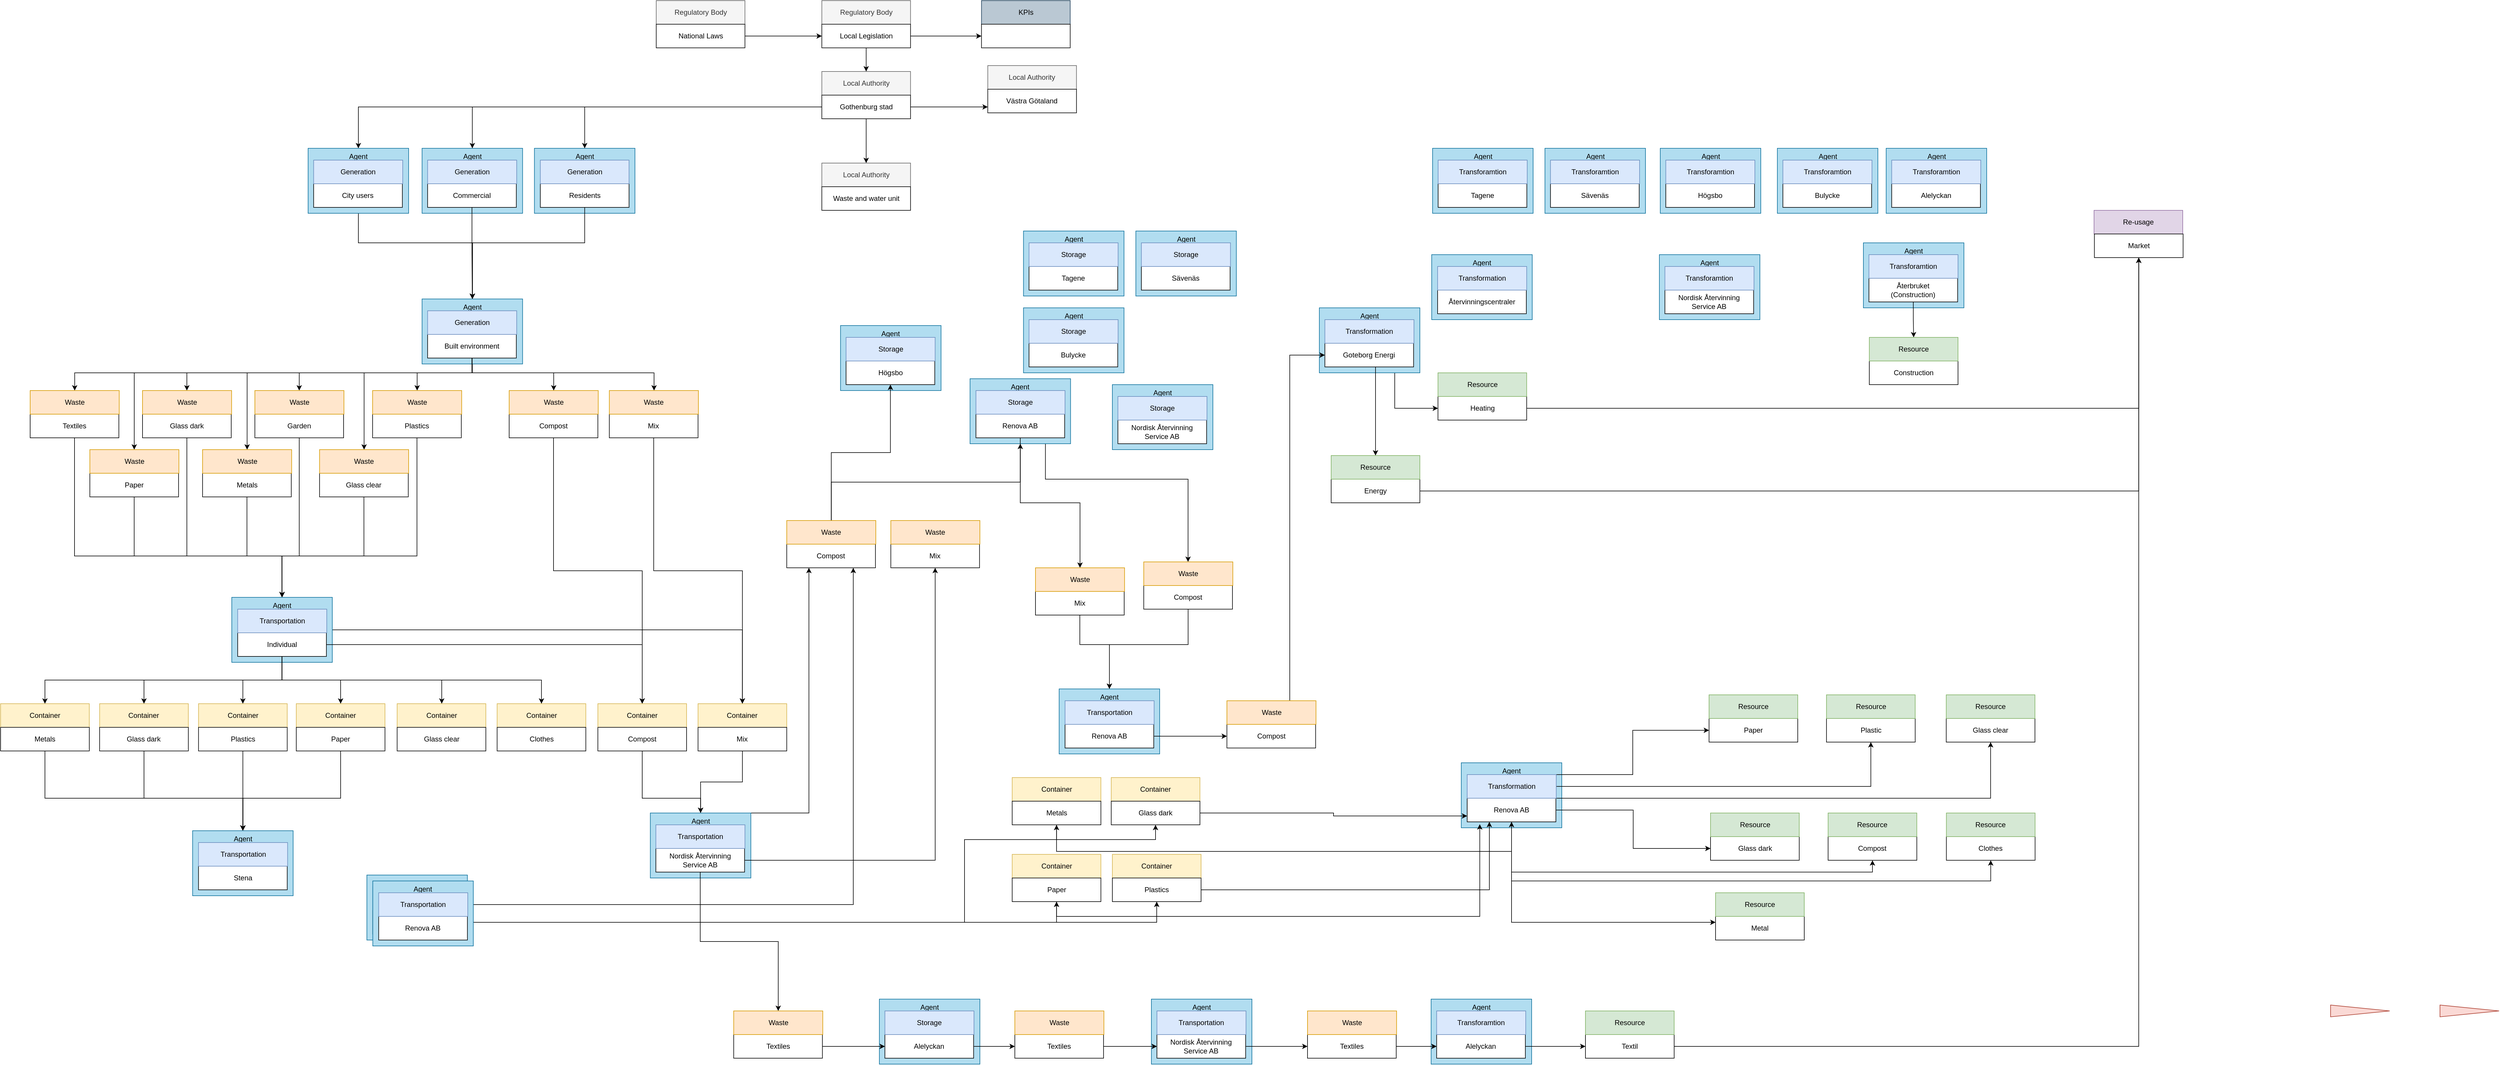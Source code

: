 <mxfile version="13.9.9" type="device"><diagram id="C5RBs43oDa-KdzZeNtuy" name="gote"><mxGraphModel dx="7448" dy="3178" grid="1" gridSize="10" guides="1" tooltips="1" connect="1" arrows="1" fold="1" page="1" pageScale="1" pageWidth="827" pageHeight="1169" math="0" shadow="0"><root><mxCell id="WIyWlLk6GJQsqaUBKTNV-0"/><mxCell id="WIyWlLk6GJQsqaUBKTNV-1" parent="WIyWlLk6GJQsqaUBKTNV-0"/><mxCell id="p03Hnv6CAL76CgvEwwgC-0" value="Agent" style="rounded=0;whiteSpace=wrap;html=1;fillColor=#b1ddf0;strokeColor=#10739e;verticalAlign=top;" parent="WIyWlLk6GJQsqaUBKTNV-1" vertex="1"><mxGeometry x="-2237.29" y="-440" width="170" height="110" as="geometry"/></mxCell><mxCell id="p03Hnv6CAL76CgvEwwgC-1" value="Agent" style="rounded=0;whiteSpace=wrap;html=1;fillColor=#b1ddf0;strokeColor=#10739e;verticalAlign=top;" parent="WIyWlLk6GJQsqaUBKTNV-1" vertex="1"><mxGeometry x="-2427.29" y="-440" width="170" height="110" as="geometry"/></mxCell><mxCell id="p03Hnv6CAL76CgvEwwgC-2" value="" style="group" parent="WIyWlLk6GJQsqaUBKTNV-1" vertex="1" connectable="0"><mxGeometry x="-1751.29" y="-690" width="160" height="80" as="geometry"/></mxCell><mxCell id="p03Hnv6CAL76CgvEwwgC-3" value="Regulatory Body" style="rounded=0;whiteSpace=wrap;html=1;fillColor=#f5f5f5;strokeColor=#666666;fontColor=#333333;" parent="p03Hnv6CAL76CgvEwwgC-2" vertex="1"><mxGeometry width="150" height="40" as="geometry"/></mxCell><mxCell id="p03Hnv6CAL76CgvEwwgC-4" value="Local Legislation" style="rounded=0;whiteSpace=wrap;html=1;" parent="p03Hnv6CAL76CgvEwwgC-2" vertex="1"><mxGeometry y="40" width="150" height="40" as="geometry"/></mxCell><mxCell id="p03Hnv6CAL76CgvEwwgC-5" value="Local Authority" style="rounded=0;whiteSpace=wrap;html=1;fillColor=#f5f5f5;strokeColor=#666666;fontColor=#333333;" parent="WIyWlLk6GJQsqaUBKTNV-1" vertex="1"><mxGeometry x="-1751.29" y="-570" width="150" height="40" as="geometry"/></mxCell><mxCell id="p03Hnv6CAL76CgvEwwgC-6" style="edgeStyle=orthogonalEdgeStyle;rounded=0;orthogonalLoop=1;jettySize=auto;html=1;entryX=0;entryY=0.75;entryDx=0;entryDy=0;" parent="WIyWlLk6GJQsqaUBKTNV-1" source="p03Hnv6CAL76CgvEwwgC-12" target="p03Hnv6CAL76CgvEwwgC-32" edge="1"><mxGeometry relative="1" as="geometry"/></mxCell><mxCell id="p03Hnv6CAL76CgvEwwgC-9" style="edgeStyle=orthogonalEdgeStyle;rounded=0;orthogonalLoop=1;jettySize=auto;html=1;entryX=0.5;entryY=0;entryDx=0;entryDy=0;" parent="WIyWlLk6GJQsqaUBKTNV-1" source="p03Hnv6CAL76CgvEwwgC-12" target="p03Hnv6CAL76CgvEwwgC-1" edge="1"><mxGeometry relative="1" as="geometry"/></mxCell><mxCell id="p03Hnv6CAL76CgvEwwgC-10" style="edgeStyle=orthogonalEdgeStyle;rounded=0;orthogonalLoop=1;jettySize=auto;html=1;entryX=0.5;entryY=0;entryDx=0;entryDy=0;" parent="WIyWlLk6GJQsqaUBKTNV-1" source="p03Hnv6CAL76CgvEwwgC-12" target="p03Hnv6CAL76CgvEwwgC-0" edge="1"><mxGeometry relative="1" as="geometry"/></mxCell><mxCell id="p03Hnv6CAL76CgvEwwgC-159" style="edgeStyle=orthogonalEdgeStyle;rounded=0;orthogonalLoop=1;jettySize=auto;html=1;entryX=0.5;entryY=0;entryDx=0;entryDy=0;" parent="WIyWlLk6GJQsqaUBKTNV-1" source="p03Hnv6CAL76CgvEwwgC-12" target="p03Hnv6CAL76CgvEwwgC-156" edge="1"><mxGeometry relative="1" as="geometry"/></mxCell><mxCell id="p03Hnv6CAL76CgvEwwgC-222" style="edgeStyle=orthogonalEdgeStyle;rounded=0;orthogonalLoop=1;jettySize=auto;html=1;" parent="WIyWlLk6GJQsqaUBKTNV-1" source="p03Hnv6CAL76CgvEwwgC-12" target="p03Hnv6CAL76CgvEwwgC-34" edge="1"><mxGeometry relative="1" as="geometry"/></mxCell><mxCell id="p03Hnv6CAL76CgvEwwgC-12" value="Gothenburg stad" style="rounded=0;whiteSpace=wrap;html=1;" parent="WIyWlLk6GJQsqaUBKTNV-1" vertex="1"><mxGeometry x="-1751.29" y="-530" width="150" height="40" as="geometry"/></mxCell><mxCell id="p03Hnv6CAL76CgvEwwgC-13" value="" style="group" parent="WIyWlLk6GJQsqaUBKTNV-1" vertex="1" connectable="0"><mxGeometry x="-2031.29" y="-690" width="150" height="80" as="geometry"/></mxCell><mxCell id="p03Hnv6CAL76CgvEwwgC-14" value="Regulatory Body" style="rounded=0;whiteSpace=wrap;html=1;fillColor=#f5f5f5;strokeColor=#666666;fontColor=#333333;" parent="p03Hnv6CAL76CgvEwwgC-13" vertex="1"><mxGeometry width="150" height="40" as="geometry"/></mxCell><mxCell id="p03Hnv6CAL76CgvEwwgC-15" value="National Laws" style="rounded=0;whiteSpace=wrap;html=1;" parent="p03Hnv6CAL76CgvEwwgC-13" vertex="1"><mxGeometry y="40" width="150" height="40" as="geometry"/></mxCell><mxCell id="p03Hnv6CAL76CgvEwwgC-16" value="KPIs" style="rounded=0;whiteSpace=wrap;html=1;fillColor=#bac8d3;strokeColor=#23445d;" parent="WIyWlLk6GJQsqaUBKTNV-1" vertex="1"><mxGeometry x="-1481.29" y="-690" width="150" height="40" as="geometry"/></mxCell><mxCell id="p03Hnv6CAL76CgvEwwgC-17" value="" style="rounded=0;whiteSpace=wrap;html=1;" parent="WIyWlLk6GJQsqaUBKTNV-1" vertex="1"><mxGeometry x="-1481.29" y="-650" width="150" height="40" as="geometry"/></mxCell><mxCell id="p03Hnv6CAL76CgvEwwgC-18" style="edgeStyle=orthogonalEdgeStyle;rounded=0;orthogonalLoop=1;jettySize=auto;html=1;" parent="WIyWlLk6GJQsqaUBKTNV-1" source="p03Hnv6CAL76CgvEwwgC-15" target="p03Hnv6CAL76CgvEwwgC-4" edge="1"><mxGeometry relative="1" as="geometry"/></mxCell><mxCell id="p03Hnv6CAL76CgvEwwgC-19" style="edgeStyle=orthogonalEdgeStyle;rounded=0;orthogonalLoop=1;jettySize=auto;html=1;" parent="WIyWlLk6GJQsqaUBKTNV-1" source="p03Hnv6CAL76CgvEwwgC-4" target="p03Hnv6CAL76CgvEwwgC-17" edge="1"><mxGeometry relative="1" as="geometry"/></mxCell><mxCell id="p03Hnv6CAL76CgvEwwgC-20" style="edgeStyle=orthogonalEdgeStyle;rounded=0;orthogonalLoop=1;jettySize=auto;html=1;" parent="WIyWlLk6GJQsqaUBKTNV-1" source="p03Hnv6CAL76CgvEwwgC-4" target="p03Hnv6CAL76CgvEwwgC-5" edge="1"><mxGeometry relative="1" as="geometry"/></mxCell><mxCell id="p03Hnv6CAL76CgvEwwgC-30" value="Local Authority" style="rounded=0;whiteSpace=wrap;html=1;fillColor=#f5f5f5;strokeColor=#666666;fontColor=#333333;" parent="WIyWlLk6GJQsqaUBKTNV-1" vertex="1"><mxGeometry x="-1470.67" y="-580" width="150" height="40" as="geometry"/></mxCell><mxCell id="p03Hnv6CAL76CgvEwwgC-32" value="Västra Götaland" style="rounded=0;whiteSpace=wrap;html=1;" parent="WIyWlLk6GJQsqaUBKTNV-1" vertex="1"><mxGeometry x="-1470.67" y="-540" width="150" height="40" as="geometry"/></mxCell><mxCell id="p03Hnv6CAL76CgvEwwgC-33" value="" style="group" parent="WIyWlLk6GJQsqaUBKTNV-1" vertex="1" connectable="0"><mxGeometry x="-1751.29" y="-415" width="150" height="80" as="geometry"/></mxCell><mxCell id="p03Hnv6CAL76CgvEwwgC-34" value="Local Authority" style="rounded=0;whiteSpace=wrap;html=1;fillColor=#f5f5f5;strokeColor=#666666;fontColor=#333333;" parent="p03Hnv6CAL76CgvEwwgC-33" vertex="1"><mxGeometry width="150" height="40" as="geometry"/></mxCell><mxCell id="p03Hnv6CAL76CgvEwwgC-35" value="Waste and water unit" style="rounded=0;whiteSpace=wrap;html=1;" parent="p03Hnv6CAL76CgvEwwgC-33" vertex="1"><mxGeometry y="40" width="150" height="40" as="geometry"/></mxCell><mxCell id="p03Hnv6CAL76CgvEwwgC-36" style="edgeStyle=orthogonalEdgeStyle;rounded=0;orthogonalLoop=1;jettySize=auto;html=1;" parent="WIyWlLk6GJQsqaUBKTNV-1" source="p03Hnv6CAL76CgvEwwgC-37" target="p03Hnv6CAL76CgvEwwgC-47" edge="1"><mxGeometry relative="1" as="geometry"><Array as="points"><mxPoint x="-2152" y="-280"/><mxPoint x="-2342" y="-280"/></Array></mxGeometry></mxCell><mxCell id="p03Hnv6CAL76CgvEwwgC-37" value="Residents" style="rounded=0;whiteSpace=wrap;html=1;" parent="WIyWlLk6GJQsqaUBKTNV-1" vertex="1"><mxGeometry x="-2227.29" y="-380" width="150" height="40" as="geometry"/></mxCell><mxCell id="p03Hnv6CAL76CgvEwwgC-38" value="Generation" style="rounded=0;whiteSpace=wrap;html=1;fillColor=#dae8fc;strokeColor=#6c8ebf;" parent="WIyWlLk6GJQsqaUBKTNV-1" vertex="1"><mxGeometry x="-2227.29" y="-420" width="150" height="40" as="geometry"/></mxCell><mxCell id="p03Hnv6CAL76CgvEwwgC-39" style="edgeStyle=orthogonalEdgeStyle;rounded=0;orthogonalLoop=1;jettySize=auto;html=1;" parent="WIyWlLk6GJQsqaUBKTNV-1" source="p03Hnv6CAL76CgvEwwgC-40" target="p03Hnv6CAL76CgvEwwgC-47" edge="1"><mxGeometry relative="1" as="geometry"><mxPoint x="-2342.91" y="-260" as="targetPoint"/></mxGeometry></mxCell><mxCell id="p03Hnv6CAL76CgvEwwgC-40" value="Commercial" style="rounded=0;whiteSpace=wrap;html=1;" parent="WIyWlLk6GJQsqaUBKTNV-1" vertex="1"><mxGeometry x="-2417.91" y="-380" width="150" height="40" as="geometry"/></mxCell><mxCell id="p03Hnv6CAL76CgvEwwgC-41" value="Generation" style="rounded=0;whiteSpace=wrap;html=1;fillColor=#dae8fc;strokeColor=#6c8ebf;" parent="WIyWlLk6GJQsqaUBKTNV-1" vertex="1"><mxGeometry x="-2417.91" y="-420" width="150.62" height="40" as="geometry"/></mxCell><mxCell id="_5HpDdMh_BHayi7mUb9g-1" style="edgeStyle=orthogonalEdgeStyle;rounded=0;orthogonalLoop=1;jettySize=auto;html=1;" parent="WIyWlLk6GJQsqaUBKTNV-1" source="p03Hnv6CAL76CgvEwwgC-47" target="p03Hnv6CAL76CgvEwwgC-169" edge="1"><mxGeometry relative="1" as="geometry"><Array as="points"><mxPoint x="-2342" y="-60"/><mxPoint x="-2825" y="-60"/></Array></mxGeometry></mxCell><mxCell id="p03Hnv6CAL76CgvEwwgC-47" value="Agent" style="rounded=0;whiteSpace=wrap;html=1;fillColor=#b1ddf0;strokeColor=#10739e;verticalAlign=top;" parent="WIyWlLk6GJQsqaUBKTNV-1" vertex="1"><mxGeometry x="-2427.29" y="-185" width="170" height="110" as="geometry"/></mxCell><mxCell id="_5HpDdMh_BHayi7mUb9g-0" style="edgeStyle=orthogonalEdgeStyle;rounded=0;orthogonalLoop=1;jettySize=auto;html=1;entryX=0.5;entryY=0;entryDx=0;entryDy=0;" parent="WIyWlLk6GJQsqaUBKTNV-1" source="p03Hnv6CAL76CgvEwwgC-48" target="p03Hnv6CAL76CgvEwwgC-173" edge="1"><mxGeometry relative="1" as="geometry"><Array as="points"><mxPoint x="-2343" y="-60"/><mxPoint x="-3015" y="-60"/></Array></mxGeometry></mxCell><mxCell id="_5HpDdMh_BHayi7mUb9g-2" style="edgeStyle=orthogonalEdgeStyle;rounded=0;orthogonalLoop=1;jettySize=auto;html=1;" parent="WIyWlLk6GJQsqaUBKTNV-1" source="p03Hnv6CAL76CgvEwwgC-48" target="p03Hnv6CAL76CgvEwwgC-350" edge="1"><mxGeometry relative="1" as="geometry"><Array as="points"><mxPoint x="-2343" y="-60"/><mxPoint x="-2635" y="-60"/></Array></mxGeometry></mxCell><mxCell id="_5HpDdMh_BHayi7mUb9g-4" style="edgeStyle=orthogonalEdgeStyle;rounded=0;orthogonalLoop=1;jettySize=auto;html=1;entryX=0.5;entryY=0;entryDx=0;entryDy=0;" parent="WIyWlLk6GJQsqaUBKTNV-1" source="p03Hnv6CAL76CgvEwwgC-48" target="p03Hnv6CAL76CgvEwwgC-163" edge="1"><mxGeometry relative="1" as="geometry"><Array as="points"><mxPoint x="-2343" y="-60"/><mxPoint x="-2436" y="-60"/></Array></mxGeometry></mxCell><mxCell id="_5HpDdMh_BHayi7mUb9g-5" style="edgeStyle=orthogonalEdgeStyle;rounded=0;orthogonalLoop=1;jettySize=auto;html=1;entryX=0.5;entryY=0;entryDx=0;entryDy=0;" parent="WIyWlLk6GJQsqaUBKTNV-1" source="p03Hnv6CAL76CgvEwwgC-48" target="p03Hnv6CAL76CgvEwwgC-348" edge="1"><mxGeometry relative="1" as="geometry"><Array as="points"><mxPoint x="-2343" y="-60"/><mxPoint x="-2205" y="-60"/></Array></mxGeometry></mxCell><mxCell id="_5HpDdMh_BHayi7mUb9g-6" style="edgeStyle=orthogonalEdgeStyle;rounded=0;orthogonalLoop=1;jettySize=auto;html=1;" parent="WIyWlLk6GJQsqaUBKTNV-1" source="p03Hnv6CAL76CgvEwwgC-48" target="p03Hnv6CAL76CgvEwwgC-165" edge="1"><mxGeometry relative="1" as="geometry"><Array as="points"><mxPoint x="-2343" y="-60"/><mxPoint x="-2035" y="-60"/></Array></mxGeometry></mxCell><mxCell id="_5HpDdMh_BHayi7mUb9g-7" style="edgeStyle=orthogonalEdgeStyle;rounded=0;orthogonalLoop=1;jettySize=auto;html=1;" parent="WIyWlLk6GJQsqaUBKTNV-1" source="p03Hnv6CAL76CgvEwwgC-48" target="p03Hnv6CAL76CgvEwwgC-161" edge="1"><mxGeometry relative="1" as="geometry"><Array as="points"><mxPoint x="-2343" y="-60"/><mxPoint x="-2914" y="-60"/></Array></mxGeometry></mxCell><mxCell id="_5HpDdMh_BHayi7mUb9g-8" style="edgeStyle=orthogonalEdgeStyle;rounded=0;orthogonalLoop=1;jettySize=auto;html=1;entryX=0.5;entryY=0;entryDx=0;entryDy=0;" parent="WIyWlLk6GJQsqaUBKTNV-1" source="p03Hnv6CAL76CgvEwwgC-48" target="p03Hnv6CAL76CgvEwwgC-171" edge="1"><mxGeometry relative="1" as="geometry"><Array as="points"><mxPoint x="-2343" y="-60"/><mxPoint x="-2723" y="-60"/></Array></mxGeometry></mxCell><mxCell id="_5HpDdMh_BHayi7mUb9g-9" style="edgeStyle=orthogonalEdgeStyle;rounded=0;orthogonalLoop=1;jettySize=auto;html=1;entryX=0.5;entryY=0;entryDx=0;entryDy=0;" parent="WIyWlLk6GJQsqaUBKTNV-1" source="p03Hnv6CAL76CgvEwwgC-48" target="p03Hnv6CAL76CgvEwwgC-208" edge="1"><mxGeometry relative="1" as="geometry"><Array as="points"><mxPoint x="-2343" y="-60"/><mxPoint x="-2525" y="-60"/></Array></mxGeometry></mxCell><mxCell id="p03Hnv6CAL76CgvEwwgC-48" value="Built environment" style="rounded=0;whiteSpace=wrap;html=1;" parent="WIyWlLk6GJQsqaUBKTNV-1" vertex="1"><mxGeometry x="-2417.91" y="-125" width="150" height="40" as="geometry"/></mxCell><mxCell id="p03Hnv6CAL76CgvEwwgC-49" value="Generation" style="rounded=0;whiteSpace=wrap;html=1;fillColor=#dae8fc;strokeColor=#6c8ebf;" parent="WIyWlLk6GJQsqaUBKTNV-1" vertex="1"><mxGeometry x="-2417.91" y="-165" width="150.62" height="40" as="geometry"/></mxCell><mxCell id="p03Hnv6CAL76CgvEwwgC-124" value="" style="triangle;whiteSpace=wrap;html=1;fillColor=#fad9d5;strokeColor=#ae4132;" parent="WIyWlLk6GJQsqaUBKTNV-1" vertex="1"><mxGeometry x="985" y="1010" width="100" height="20" as="geometry"/></mxCell><mxCell id="p03Hnv6CAL76CgvEwwgC-126" value="" style="triangle;whiteSpace=wrap;html=1;fillColor=#fad9d5;strokeColor=#ae4132;" parent="WIyWlLk6GJQsqaUBKTNV-1" vertex="1"><mxGeometry x="800" y="1010" width="100" height="20" as="geometry"/></mxCell><mxCell id="p03Hnv6CAL76CgvEwwgC-174" style="edgeStyle=orthogonalEdgeStyle;rounded=0;orthogonalLoop=1;jettySize=auto;html=1;entryX=0.5;entryY=0;entryDx=0;entryDy=0;" parent="WIyWlLk6GJQsqaUBKTNV-1" source="p03Hnv6CAL76CgvEwwgC-156" target="p03Hnv6CAL76CgvEwwgC-47" edge="1"><mxGeometry relative="1" as="geometry"><Array as="points"><mxPoint x="-2535" y="-280"/><mxPoint x="-2342" y="-280"/></Array></mxGeometry></mxCell><mxCell id="p03Hnv6CAL76CgvEwwgC-156" value="Agent" style="rounded=0;whiteSpace=wrap;html=1;fillColor=#b1ddf0;strokeColor=#10739e;verticalAlign=top;" parent="WIyWlLk6GJQsqaUBKTNV-1" vertex="1"><mxGeometry x="-2620" y="-440" width="170" height="110" as="geometry"/></mxCell><mxCell id="p03Hnv6CAL76CgvEwwgC-157" value="City users" style="rounded=0;whiteSpace=wrap;html=1;" parent="WIyWlLk6GJQsqaUBKTNV-1" vertex="1"><mxGeometry x="-2610.62" y="-380" width="150" height="40" as="geometry"/></mxCell><mxCell id="p03Hnv6CAL76CgvEwwgC-158" value="Generation" style="rounded=0;whiteSpace=wrap;html=1;fillColor=#dae8fc;strokeColor=#6c8ebf;" parent="WIyWlLk6GJQsqaUBKTNV-1" vertex="1"><mxGeometry x="-2610.62" y="-420" width="150.62" height="40" as="geometry"/></mxCell><mxCell id="_5HpDdMh_BHayi7mUb9g-13" style="edgeStyle=orthogonalEdgeStyle;rounded=0;orthogonalLoop=1;jettySize=auto;html=1;entryX=0.5;entryY=0;entryDx=0;entryDy=0;" parent="WIyWlLk6GJQsqaUBKTNV-1" source="p03Hnv6CAL76CgvEwwgC-160" target="RU2qf0er4-iH85beqSWu-0" edge="1"><mxGeometry relative="1" as="geometry"><Array as="points"><mxPoint x="-2914" y="250"/><mxPoint x="-2664" y="250"/></Array></mxGeometry></mxCell><mxCell id="p03Hnv6CAL76CgvEwwgC-160" value="Paper" style="rounded=0;whiteSpace=wrap;html=1;" parent="WIyWlLk6GJQsqaUBKTNV-1" vertex="1"><mxGeometry x="-2989.07" y="110" width="150" height="40" as="geometry"/></mxCell><mxCell id="p03Hnv6CAL76CgvEwwgC-161" value="Waste" style="rounded=0;whiteSpace=wrap;html=1;fillColor=#ffe6cc;strokeColor=#d79b00;" parent="WIyWlLk6GJQsqaUBKTNV-1" vertex="1"><mxGeometry x="-2989.07" y="70" width="150.62" height="40" as="geometry"/></mxCell><mxCell id="_5HpDdMh_BHayi7mUb9g-12" style="edgeStyle=orthogonalEdgeStyle;rounded=0;orthogonalLoop=1;jettySize=auto;html=1;entryX=0.5;entryY=0;entryDx=0;entryDy=0;" parent="WIyWlLk6GJQsqaUBKTNV-1" source="p03Hnv6CAL76CgvEwwgC-162" target="RU2qf0er4-iH85beqSWu-0" edge="1"><mxGeometry relative="1" as="geometry"><Array as="points"><mxPoint x="-2436" y="250"/><mxPoint x="-2664" y="250"/></Array></mxGeometry></mxCell><mxCell id="p03Hnv6CAL76CgvEwwgC-162" value="Plastics" style="rounded=0;whiteSpace=wrap;html=1;" parent="WIyWlLk6GJQsqaUBKTNV-1" vertex="1"><mxGeometry x="-2510.93" y="10" width="150" height="40" as="geometry"/></mxCell><mxCell id="p03Hnv6CAL76CgvEwwgC-163" value="Waste" style="rounded=0;whiteSpace=wrap;html=1;fillColor=#ffe6cc;strokeColor=#d79b00;" parent="WIyWlLk6GJQsqaUBKTNV-1" vertex="1"><mxGeometry x="-2510.93" y="-30" width="150.62" height="40" as="geometry"/></mxCell><mxCell id="_5HpDdMh_BHayi7mUb9g-20" style="edgeStyle=orthogonalEdgeStyle;rounded=0;orthogonalLoop=1;jettySize=auto;html=1;entryX=0.5;entryY=0;entryDx=0;entryDy=0;" parent="WIyWlLk6GJQsqaUBKTNV-1" source="p03Hnv6CAL76CgvEwwgC-164" target="p03Hnv6CAL76CgvEwwgC-191" edge="1"><mxGeometry relative="1" as="geometry"/></mxCell><mxCell id="p03Hnv6CAL76CgvEwwgC-164" value="Mix" style="rounded=0;whiteSpace=wrap;html=1;" parent="WIyWlLk6GJQsqaUBKTNV-1" vertex="1"><mxGeometry x="-2110.62" y="10" width="150" height="40" as="geometry"/></mxCell><mxCell id="p03Hnv6CAL76CgvEwwgC-165" value="Waste" style="rounded=0;whiteSpace=wrap;html=1;fillColor=#ffe6cc;strokeColor=#d79b00;" parent="WIyWlLk6GJQsqaUBKTNV-1" vertex="1"><mxGeometry x="-2110.62" y="-30" width="150.62" height="40" as="geometry"/></mxCell><mxCell id="_5HpDdMh_BHayi7mUb9g-10" style="edgeStyle=orthogonalEdgeStyle;rounded=0;orthogonalLoop=1;jettySize=auto;html=1;entryX=0.5;entryY=0;entryDx=0;entryDy=0;" parent="WIyWlLk6GJQsqaUBKTNV-1" source="p03Hnv6CAL76CgvEwwgC-168" target="RU2qf0er4-iH85beqSWu-0" edge="1"><mxGeometry relative="1" as="geometry"><Array as="points"><mxPoint x="-2825" y="250"/><mxPoint x="-2664" y="250"/></Array></mxGeometry></mxCell><mxCell id="p03Hnv6CAL76CgvEwwgC-168" value="Glass dark" style="rounded=0;whiteSpace=wrap;html=1;" parent="WIyWlLk6GJQsqaUBKTNV-1" vertex="1"><mxGeometry x="-2900.0" y="10" width="150" height="40" as="geometry"/></mxCell><mxCell id="p03Hnv6CAL76CgvEwwgC-169" value="Waste" style="rounded=0;whiteSpace=wrap;html=1;fillColor=#ffe6cc;strokeColor=#d79b00;" parent="WIyWlLk6GJQsqaUBKTNV-1" vertex="1"><mxGeometry x="-2900.0" y="-30" width="150.62" height="40" as="geometry"/></mxCell><mxCell id="_5HpDdMh_BHayi7mUb9g-14" style="edgeStyle=orthogonalEdgeStyle;rounded=0;orthogonalLoop=1;jettySize=auto;html=1;entryX=0.5;entryY=0;entryDx=0;entryDy=0;" parent="WIyWlLk6GJQsqaUBKTNV-1" source="p03Hnv6CAL76CgvEwwgC-170" target="RU2qf0er4-iH85beqSWu-0" edge="1"><mxGeometry relative="1" as="geometry"><Array as="points"><mxPoint x="-2723" y="250"/><mxPoint x="-2664" y="250"/></Array></mxGeometry></mxCell><mxCell id="p03Hnv6CAL76CgvEwwgC-170" value="Metals" style="rounded=0;whiteSpace=wrap;html=1;" parent="WIyWlLk6GJQsqaUBKTNV-1" vertex="1"><mxGeometry x="-2798.45" y="110" width="150" height="40" as="geometry"/></mxCell><mxCell id="p03Hnv6CAL76CgvEwwgC-171" value="Waste" style="rounded=0;whiteSpace=wrap;html=1;fillColor=#ffe6cc;strokeColor=#d79b00;" parent="WIyWlLk6GJQsqaUBKTNV-1" vertex="1"><mxGeometry x="-2798.45" y="70" width="150.62" height="40" as="geometry"/></mxCell><mxCell id="eTMlNNeIWKvsIEqARhte-1" style="edgeStyle=orthogonalEdgeStyle;rounded=0;orthogonalLoop=1;jettySize=auto;html=1;entryX=0.5;entryY=0;entryDx=0;entryDy=0;" parent="WIyWlLk6GJQsqaUBKTNV-1" source="p03Hnv6CAL76CgvEwwgC-172" target="RU2qf0er4-iH85beqSWu-0" edge="1"><mxGeometry relative="1" as="geometry"><Array as="points"><mxPoint x="-3015" y="250"/><mxPoint x="-2664" y="250"/></Array></mxGeometry></mxCell><mxCell id="p03Hnv6CAL76CgvEwwgC-172" value="Textiles" style="rounded=0;whiteSpace=wrap;html=1;" parent="WIyWlLk6GJQsqaUBKTNV-1" vertex="1"><mxGeometry x="-3090.0" y="10" width="150" height="40" as="geometry"/></mxCell><mxCell id="p03Hnv6CAL76CgvEwwgC-173" value="Waste" style="rounded=0;whiteSpace=wrap;html=1;fillColor=#ffe6cc;strokeColor=#d79b00;" parent="WIyWlLk6GJQsqaUBKTNV-1" vertex="1"><mxGeometry x="-3090.0" y="-30" width="150.62" height="40" as="geometry"/></mxCell><mxCell id="p03Hnv6CAL76CgvEwwgC-182" value="Container" style="rounded=0;whiteSpace=wrap;html=1;fillColor=#fff2cc;strokeColor=#d6b656;" parent="WIyWlLk6GJQsqaUBKTNV-1" vertex="1"><mxGeometry x="-3140" y="500" width="150" height="40" as="geometry"/></mxCell><mxCell id="eTMlNNeIWKvsIEqARhte-28" style="edgeStyle=orthogonalEdgeStyle;rounded=0;orthogonalLoop=1;jettySize=auto;html=1;entryX=0.5;entryY=0;entryDx=0;entryDy=0;" parent="WIyWlLk6GJQsqaUBKTNV-1" source="p03Hnv6CAL76CgvEwwgC-183" target="p03Hnv6CAL76CgvEwwgC-314" edge="1"><mxGeometry relative="1" as="geometry"><Array as="points"><mxPoint x="-3065" y="660"/><mxPoint x="-2730" y="660"/></Array></mxGeometry></mxCell><mxCell id="p03Hnv6CAL76CgvEwwgC-183" value="Metals" style="rounded=0;whiteSpace=wrap;html=1;" parent="WIyWlLk6GJQsqaUBKTNV-1" vertex="1"><mxGeometry x="-3140" y="540" width="150" height="40" as="geometry"/></mxCell><mxCell id="p03Hnv6CAL76CgvEwwgC-184" value="Container" style="rounded=0;whiteSpace=wrap;html=1;fillColor=#fff2cc;strokeColor=#d6b656;" parent="WIyWlLk6GJQsqaUBKTNV-1" vertex="1"><mxGeometry x="-2972.53" y="500" width="150" height="40" as="geometry"/></mxCell><mxCell id="eTMlNNeIWKvsIEqARhte-29" style="edgeStyle=orthogonalEdgeStyle;rounded=0;orthogonalLoop=1;jettySize=auto;html=1;entryX=0.5;entryY=0;entryDx=0;entryDy=0;" parent="WIyWlLk6GJQsqaUBKTNV-1" source="p03Hnv6CAL76CgvEwwgC-185" target="p03Hnv6CAL76CgvEwwgC-314" edge="1"><mxGeometry relative="1" as="geometry"><Array as="points"><mxPoint x="-2897" y="660"/><mxPoint x="-2730" y="660"/></Array></mxGeometry></mxCell><mxCell id="p03Hnv6CAL76CgvEwwgC-185" value="Glass dark" style="rounded=0;whiteSpace=wrap;html=1;" parent="WIyWlLk6GJQsqaUBKTNV-1" vertex="1"><mxGeometry x="-2972.53" y="540" width="150" height="40" as="geometry"/></mxCell><mxCell id="p03Hnv6CAL76CgvEwwgC-187" value="Container" style="rounded=0;whiteSpace=wrap;html=1;fillColor=#fff2cc;strokeColor=#d6b656;" parent="WIyWlLk6GJQsqaUBKTNV-1" vertex="1"><mxGeometry x="-2805.31" y="500" width="150" height="40" as="geometry"/></mxCell><mxCell id="eTMlNNeIWKvsIEqARhte-30" style="edgeStyle=orthogonalEdgeStyle;rounded=0;orthogonalLoop=1;jettySize=auto;html=1;entryX=0.5;entryY=0;entryDx=0;entryDy=0;" parent="WIyWlLk6GJQsqaUBKTNV-1" source="p03Hnv6CAL76CgvEwwgC-188" target="p03Hnv6CAL76CgvEwwgC-314" edge="1"><mxGeometry relative="1" as="geometry"/></mxCell><mxCell id="p03Hnv6CAL76CgvEwwgC-188" value="Plastics" style="rounded=0;whiteSpace=wrap;html=1;" parent="WIyWlLk6GJQsqaUBKTNV-1" vertex="1"><mxGeometry x="-2805.31" y="540" width="150" height="40" as="geometry"/></mxCell><mxCell id="p03Hnv6CAL76CgvEwwgC-189" value="Container" style="rounded=0;whiteSpace=wrap;html=1;fillColor=#fff2cc;strokeColor=#d6b656;" parent="WIyWlLk6GJQsqaUBKTNV-1" vertex="1"><mxGeometry x="-2640.0" y="500" width="150" height="40" as="geometry"/></mxCell><mxCell id="eTMlNNeIWKvsIEqARhte-31" style="edgeStyle=orthogonalEdgeStyle;rounded=0;orthogonalLoop=1;jettySize=auto;html=1;entryX=0.5;entryY=0;entryDx=0;entryDy=0;" parent="WIyWlLk6GJQsqaUBKTNV-1" source="p03Hnv6CAL76CgvEwwgC-190" target="p03Hnv6CAL76CgvEwwgC-314" edge="1"><mxGeometry relative="1" as="geometry"><mxPoint x="-2730" y="720" as="targetPoint"/><Array as="points"><mxPoint x="-2565" y="660"/><mxPoint x="-2730" y="660"/></Array></mxGeometry></mxCell><mxCell id="_5HpDdMh_BHayi7mUb9g-17" style="edgeStyle=orthogonalEdgeStyle;rounded=0;orthogonalLoop=1;jettySize=auto;html=1;entryX=0.5;entryY=0;entryDx=0;entryDy=0;exitX=0.5;exitY=1;exitDx=0;exitDy=0;" parent="WIyWlLk6GJQsqaUBKTNV-1" source="p03Hnv6CAL76CgvEwwgC-190" target="p03Hnv6CAL76CgvEwwgC-314" edge="1"><mxGeometry relative="1" as="geometry"><Array as="points"><mxPoint x="-2565" y="660"/><mxPoint x="-2730" y="660"/></Array></mxGeometry></mxCell><mxCell id="p03Hnv6CAL76CgvEwwgC-190" value="Paper" style="rounded=0;whiteSpace=wrap;html=1;" parent="WIyWlLk6GJQsqaUBKTNV-1" vertex="1"><mxGeometry x="-2640.0" y="540" width="150" height="40" as="geometry"/></mxCell><mxCell id="p03Hnv6CAL76CgvEwwgC-191" value="Container" style="rounded=0;whiteSpace=wrap;html=1;fillColor=#fff2cc;strokeColor=#d6b656;" parent="WIyWlLk6GJQsqaUBKTNV-1" vertex="1"><mxGeometry x="-1960.62" y="500" width="150" height="40" as="geometry"/></mxCell><mxCell id="zvfdUH8zhtzc3hvKVOrB-58" style="edgeStyle=orthogonalEdgeStyle;rounded=0;orthogonalLoop=1;jettySize=auto;html=1;entryX=0.5;entryY=0;entryDx=0;entryDy=0;" parent="WIyWlLk6GJQsqaUBKTNV-1" source="p03Hnv6CAL76CgvEwwgC-192" target="p03Hnv6CAL76CgvEwwgC-212" edge="1"><mxGeometry relative="1" as="geometry"/></mxCell><mxCell id="p03Hnv6CAL76CgvEwwgC-192" value="Mix" style="rounded=0;whiteSpace=wrap;html=1;" parent="WIyWlLk6GJQsqaUBKTNV-1" vertex="1"><mxGeometry x="-1960.62" y="540" width="150" height="40" as="geometry"/></mxCell><mxCell id="p03Hnv6CAL76CgvEwwgC-195" value="Container" style="rounded=0;whiteSpace=wrap;html=1;fillColor=#fff2cc;strokeColor=#d6b656;" parent="WIyWlLk6GJQsqaUBKTNV-1" vertex="1"><mxGeometry x="-2300.36" y="500" width="150" height="40" as="geometry"/></mxCell><mxCell id="p03Hnv6CAL76CgvEwwgC-196" value="Clothes" style="rounded=0;whiteSpace=wrap;html=1;" parent="WIyWlLk6GJQsqaUBKTNV-1" vertex="1"><mxGeometry x="-2300.36" y="540" width="150" height="40" as="geometry"/></mxCell><mxCell id="_5HpDdMh_BHayi7mUb9g-15" style="edgeStyle=orthogonalEdgeStyle;rounded=0;orthogonalLoop=1;jettySize=auto;html=1;exitX=0.5;exitY=1;exitDx=0;exitDy=0;entryX=0.5;entryY=0;entryDx=0;entryDy=0;" parent="WIyWlLk6GJQsqaUBKTNV-1" source="p03Hnv6CAL76CgvEwwgC-207" target="RU2qf0er4-iH85beqSWu-0" edge="1"><mxGeometry relative="1" as="geometry"><Array as="points"><mxPoint x="-2526" y="250"/><mxPoint x="-2664" y="250"/></Array></mxGeometry></mxCell><mxCell id="p03Hnv6CAL76CgvEwwgC-207" value="Glass clear" style="rounded=0;whiteSpace=wrap;html=1;" parent="WIyWlLk6GJQsqaUBKTNV-1" vertex="1"><mxGeometry x="-2600.62" y="110" width="150" height="40" as="geometry"/></mxCell><mxCell id="p03Hnv6CAL76CgvEwwgC-208" value="Waste" style="rounded=0;whiteSpace=wrap;html=1;fillColor=#ffe6cc;strokeColor=#d79b00;" parent="WIyWlLk6GJQsqaUBKTNV-1" vertex="1"><mxGeometry x="-2600.62" y="70" width="150.62" height="40" as="geometry"/></mxCell><mxCell id="p03Hnv6CAL76CgvEwwgC-209" value="Container" style="rounded=0;whiteSpace=wrap;html=1;fillColor=#fff2cc;strokeColor=#d6b656;" parent="WIyWlLk6GJQsqaUBKTNV-1" vertex="1"><mxGeometry x="-2469.43" y="500" width="150" height="40" as="geometry"/></mxCell><mxCell id="p03Hnv6CAL76CgvEwwgC-210" value="Glass clear" style="rounded=0;whiteSpace=wrap;html=1;" parent="WIyWlLk6GJQsqaUBKTNV-1" vertex="1"><mxGeometry x="-2469.43" y="540" width="150" height="40" as="geometry"/></mxCell><mxCell id="zvfdUH8zhtzc3hvKVOrB-64" style="edgeStyle=orthogonalEdgeStyle;rounded=0;orthogonalLoop=1;jettySize=auto;html=1;exitX=0.75;exitY=0;exitDx=0;exitDy=0;entryX=0.25;entryY=1;entryDx=0;entryDy=0;" parent="WIyWlLk6GJQsqaUBKTNV-1" source="p03Hnv6CAL76CgvEwwgC-212" target="_5HpDdMh_BHayi7mUb9g-25" edge="1"><mxGeometry relative="1" as="geometry"><Array as="points"><mxPoint x="-1773" y="685"/></Array></mxGeometry></mxCell><mxCell id="p03Hnv6CAL76CgvEwwgC-212" value="Agent" style="rounded=0;whiteSpace=wrap;html=1;fillColor=#b1ddf0;strokeColor=#10739e;verticalAlign=top;" parent="WIyWlLk6GJQsqaUBKTNV-1" vertex="1"><mxGeometry x="-2041.29" y="685" width="170" height="110" as="geometry"/></mxCell><mxCell id="zvfdUH8zhtzc3hvKVOrB-61" style="edgeStyle=orthogonalEdgeStyle;rounded=0;orthogonalLoop=1;jettySize=auto;html=1;entryX=0.5;entryY=0;entryDx=0;entryDy=0;" parent="WIyWlLk6GJQsqaUBKTNV-1" source="p03Hnv6CAL76CgvEwwgC-214" target="zvfdUH8zhtzc3hvKVOrB-27" edge="1"><mxGeometry relative="1" as="geometry"/></mxCell><mxCell id="zvfdUH8zhtzc3hvKVOrB-62" style="edgeStyle=orthogonalEdgeStyle;rounded=0;orthogonalLoop=1;jettySize=auto;html=1;entryX=0.5;entryY=1;entryDx=0;entryDy=0;" parent="WIyWlLk6GJQsqaUBKTNV-1" source="p03Hnv6CAL76CgvEwwgC-214" target="_5HpDdMh_BHayi7mUb9g-23" edge="1"><mxGeometry relative="1" as="geometry"/></mxCell><mxCell id="p03Hnv6CAL76CgvEwwgC-214" value="Nordisk Återvinning&lt;br&gt;Service AB" style="rounded=0;whiteSpace=wrap;html=1;" parent="WIyWlLk6GJQsqaUBKTNV-1" vertex="1"><mxGeometry x="-2031.91" y="745" width="150" height="40" as="geometry"/></mxCell><mxCell id="p03Hnv6CAL76CgvEwwgC-215" value="Transportation" style="rounded=0;whiteSpace=wrap;html=1;fillColor=#dae8fc;strokeColor=#6c8ebf;" parent="WIyWlLk6GJQsqaUBKTNV-1" vertex="1"><mxGeometry x="-2031.91" y="705" width="150.62" height="40" as="geometry"/></mxCell><mxCell id="p03Hnv6CAL76CgvEwwgC-216" value="Agent" style="rounded=0;whiteSpace=wrap;html=1;fillColor=#b1ddf0;strokeColor=#10739e;verticalAlign=top;" parent="WIyWlLk6GJQsqaUBKTNV-1" vertex="1"><mxGeometry x="-2520.62" y="790" width="170" height="110" as="geometry"/></mxCell><mxCell id="zvfdUH8zhtzc3hvKVOrB-65" style="edgeStyle=orthogonalEdgeStyle;rounded=0;orthogonalLoop=1;jettySize=auto;html=1;entryX=0.75;entryY=1;entryDx=0;entryDy=0;" parent="WIyWlLk6GJQsqaUBKTNV-1" source="p03Hnv6CAL76CgvEwwgC-217" target="_5HpDdMh_BHayi7mUb9g-25" edge="1"><mxGeometry relative="1" as="geometry"><Array as="points"><mxPoint x="-2435" y="840"/><mxPoint x="-1698" y="840"/></Array></mxGeometry></mxCell><mxCell id="zvfdUH8zhtzc3hvKVOrB-66" style="edgeStyle=orthogonalEdgeStyle;rounded=0;orthogonalLoop=1;jettySize=auto;html=1;entryX=0.5;entryY=1;entryDx=0;entryDy=0;" parent="WIyWlLk6GJQsqaUBKTNV-1" source="p03Hnv6CAL76CgvEwwgC-217" target="zvfdUH8zhtzc3hvKVOrB-56" edge="1"><mxGeometry relative="1" as="geometry"/></mxCell><mxCell id="zvfdUH8zhtzc3hvKVOrB-67" style="edgeStyle=orthogonalEdgeStyle;rounded=0;orthogonalLoop=1;jettySize=auto;html=1;entryX=0.5;entryY=1;entryDx=0;entryDy=0;" parent="WIyWlLk6GJQsqaUBKTNV-1" source="p03Hnv6CAL76CgvEwwgC-217" target="zvfdUH8zhtzc3hvKVOrB-54" edge="1"><mxGeometry relative="1" as="geometry"/></mxCell><mxCell id="zvfdUH8zhtzc3hvKVOrB-68" style="edgeStyle=orthogonalEdgeStyle;rounded=0;orthogonalLoop=1;jettySize=auto;html=1;entryX=0.5;entryY=1;entryDx=0;entryDy=0;" parent="WIyWlLk6GJQsqaUBKTNV-1" source="p03Hnv6CAL76CgvEwwgC-217" target="zvfdUH8zhtzc3hvKVOrB-50" edge="1"><mxGeometry relative="1" as="geometry"><Array as="points"><mxPoint x="-1510" y="870"/><mxPoint x="-1510" y="730"/><mxPoint x="-1354" y="730"/></Array></mxGeometry></mxCell><mxCell id="zvfdUH8zhtzc3hvKVOrB-69" style="edgeStyle=orthogonalEdgeStyle;rounded=0;orthogonalLoop=1;jettySize=auto;html=1;" parent="WIyWlLk6GJQsqaUBKTNV-1" source="p03Hnv6CAL76CgvEwwgC-217" target="zvfdUH8zhtzc3hvKVOrB-52" edge="1"><mxGeometry relative="1" as="geometry"><Array as="points"><mxPoint x="-1510" y="870"/><mxPoint x="-1510" y="730"/><mxPoint x="-1187" y="730"/></Array></mxGeometry></mxCell><mxCell id="p03Hnv6CAL76CgvEwwgC-217" value="Renova AB" style="rounded=0;whiteSpace=wrap;html=1;" parent="WIyWlLk6GJQsqaUBKTNV-1" vertex="1"><mxGeometry x="-2510.62" y="850" width="150" height="40" as="geometry"/></mxCell><mxCell id="p03Hnv6CAL76CgvEwwgC-218" value="Transportation" style="rounded=0;whiteSpace=wrap;html=1;fillColor=#dae8fc;strokeColor=#6c8ebf;" parent="WIyWlLk6GJQsqaUBKTNV-1" vertex="1"><mxGeometry x="-2510.62" y="810" width="150.62" height="40" as="geometry"/></mxCell><mxCell id="p03Hnv6CAL76CgvEwwgC-223" value="Agent" style="rounded=0;whiteSpace=wrap;html=1;fillColor=#b1ddf0;strokeColor=#10739e;verticalAlign=top;" parent="WIyWlLk6GJQsqaUBKTNV-1" vertex="1"><mxGeometry x="-335.0" y="-260" width="170" height="110" as="geometry"/></mxCell><mxCell id="p03Hnv6CAL76CgvEwwgC-224" value="Nordisk Återvinning&lt;br&gt;Service AB" style="rounded=0;whiteSpace=wrap;html=1;" parent="WIyWlLk6GJQsqaUBKTNV-1" vertex="1"><mxGeometry x="-325.62" y="-200" width="150" height="40" as="geometry"/></mxCell><mxCell id="p03Hnv6CAL76CgvEwwgC-225" value="Transforamtion" style="rounded=0;whiteSpace=wrap;html=1;fillColor=#dae8fc;strokeColor=#6c8ebf;" parent="WIyWlLk6GJQsqaUBKTNV-1" vertex="1"><mxGeometry x="-325.62" y="-240" width="150.62" height="40" as="geometry"/></mxCell><mxCell id="p03Hnv6CAL76CgvEwwgC-226" value="Agent" style="rounded=0;whiteSpace=wrap;html=1;fillColor=#b1ddf0;strokeColor=#10739e;verticalAlign=top;" parent="WIyWlLk6GJQsqaUBKTNV-1" vertex="1"><mxGeometry x="-670.0" y="600" width="170" height="110" as="geometry"/></mxCell><mxCell id="zvfdUH8zhtzc3hvKVOrB-8" style="edgeStyle=orthogonalEdgeStyle;rounded=0;orthogonalLoop=1;jettySize=auto;html=1;entryX=0;entryY=0.5;entryDx=0;entryDy=0;" parent="WIyWlLk6GJQsqaUBKTNV-1" source="p03Hnv6CAL76CgvEwwgC-227" target="p03Hnv6CAL76CgvEwwgC-307" edge="1"><mxGeometry relative="1" as="geometry"/></mxCell><mxCell id="zvfdUH8zhtzc3hvKVOrB-9" style="edgeStyle=orthogonalEdgeStyle;rounded=0;orthogonalLoop=1;jettySize=auto;html=1;entryX=0.5;entryY=1;entryDx=0;entryDy=0;" parent="WIyWlLk6GJQsqaUBKTNV-1" source="p03Hnv6CAL76CgvEwwgC-227" target="p03Hnv6CAL76CgvEwwgC-303" edge="1"><mxGeometry relative="1" as="geometry"><Array as="points"><mxPoint x="-585" y="640"/><mxPoint x="23" y="640"/></Array></mxGeometry></mxCell><mxCell id="zvfdUH8zhtzc3hvKVOrB-10" style="edgeStyle=orthogonalEdgeStyle;rounded=0;orthogonalLoop=1;jettySize=auto;html=1;entryX=0;entryY=0.25;entryDx=0;entryDy=0;" parent="WIyWlLk6GJQsqaUBKTNV-1" source="p03Hnv6CAL76CgvEwwgC-227" target="p03Hnv6CAL76CgvEwwgC-289" edge="1"><mxGeometry relative="1" as="geometry"><Array as="points"><mxPoint x="-585" y="870"/></Array></mxGeometry></mxCell><mxCell id="zvfdUH8zhtzc3hvKVOrB-11" style="edgeStyle=orthogonalEdgeStyle;rounded=0;orthogonalLoop=1;jettySize=auto;html=1;entryX=0.5;entryY=1;entryDx=0;entryDy=0;" parent="WIyWlLk6GJQsqaUBKTNV-1" source="p03Hnv6CAL76CgvEwwgC-227" target="p03Hnv6CAL76CgvEwwgC-309" edge="1"><mxGeometry relative="1" as="geometry"><Array as="points"><mxPoint x="-585" y="785"/><mxPoint x="25" y="785"/></Array></mxGeometry></mxCell><mxCell id="zvfdUH8zhtzc3hvKVOrB-12" style="edgeStyle=orthogonalEdgeStyle;rounded=0;orthogonalLoop=1;jettySize=auto;html=1;entryX=0.5;entryY=1;entryDx=0;entryDy=0;" parent="WIyWlLk6GJQsqaUBKTNV-1" source="p03Hnv6CAL76CgvEwwgC-227" target="p03Hnv6CAL76CgvEwwgC-305" edge="1"><mxGeometry relative="1" as="geometry"><Array as="points"><mxPoint x="225" y="660"/></Array></mxGeometry></mxCell><mxCell id="zvfdUH8zhtzc3hvKVOrB-13" style="edgeStyle=orthogonalEdgeStyle;rounded=0;orthogonalLoop=1;jettySize=auto;html=1;entryX=0.5;entryY=1;entryDx=0;entryDy=0;" parent="WIyWlLk6GJQsqaUBKTNV-1" source="p03Hnv6CAL76CgvEwwgC-227" target="p03Hnv6CAL76CgvEwwgC-291" edge="1"><mxGeometry relative="1" as="geometry"><Array as="points"><mxPoint x="-585" y="800"/><mxPoint x="225" y="800"/></Array></mxGeometry></mxCell><mxCell id="p03Hnv6CAL76CgvEwwgC-227" value="Renova AB" style="rounded=0;whiteSpace=wrap;html=1;" parent="WIyWlLk6GJQsqaUBKTNV-1" vertex="1"><mxGeometry x="-660.0" y="660" width="150" height="40" as="geometry"/></mxCell><mxCell id="zvfdUH8zhtzc3hvKVOrB-7" style="edgeStyle=orthogonalEdgeStyle;rounded=0;orthogonalLoop=1;jettySize=auto;html=1;entryX=0;entryY=0.5;entryDx=0;entryDy=0;" parent="WIyWlLk6GJQsqaUBKTNV-1" source="p03Hnv6CAL76CgvEwwgC-228" target="p03Hnv6CAL76CgvEwwgC-301" edge="1"><mxGeometry relative="1" as="geometry"><Array as="points"><mxPoint x="-380" y="620"/><mxPoint x="-380" y="545"/></Array></mxGeometry></mxCell><mxCell id="p03Hnv6CAL76CgvEwwgC-228" value="Transformation" style="rounded=0;whiteSpace=wrap;html=1;fillColor=#dae8fc;strokeColor=#6c8ebf;" parent="WIyWlLk6GJQsqaUBKTNV-1" vertex="1"><mxGeometry x="-660.0" y="620" width="150.62" height="40" as="geometry"/></mxCell><mxCell id="p03Hnv6CAL76CgvEwwgC-235" value="Agent" style="rounded=0;whiteSpace=wrap;html=1;fillColor=#b1ddf0;strokeColor=#10739e;verticalAlign=top;" parent="WIyWlLk6GJQsqaUBKTNV-1" vertex="1"><mxGeometry x="-1260.0" y="-40" width="170" height="110" as="geometry"/></mxCell><mxCell id="p03Hnv6CAL76CgvEwwgC-236" value="Nordisk Återvinning&lt;br&gt;Service AB" style="rounded=0;whiteSpace=wrap;html=1;" parent="WIyWlLk6GJQsqaUBKTNV-1" vertex="1"><mxGeometry x="-1250.62" y="20" width="150" height="40" as="geometry"/></mxCell><mxCell id="p03Hnv6CAL76CgvEwwgC-237" value="Storage" style="rounded=0;whiteSpace=wrap;html=1;fillColor=#dae8fc;strokeColor=#6c8ebf;" parent="WIyWlLk6GJQsqaUBKTNV-1" vertex="1"><mxGeometry x="-1250.62" y="-20" width="150.62" height="40" as="geometry"/></mxCell><mxCell id="_5HpDdMh_BHayi7mUb9g-40" style="edgeStyle=orthogonalEdgeStyle;rounded=0;orthogonalLoop=1;jettySize=auto;html=1;exitX=0.75;exitY=1;exitDx=0;exitDy=0;" parent="WIyWlLk6GJQsqaUBKTNV-1" source="p03Hnv6CAL76CgvEwwgC-238" target="_5HpDdMh_BHayi7mUb9g-36" edge="1"><mxGeometry relative="1" as="geometry"><Array as="points"><mxPoint x="-1373" y="120"/><mxPoint x="-1132" y="120"/></Array></mxGeometry></mxCell><mxCell id="p03Hnv6CAL76CgvEwwgC-238" value="Agent" style="rounded=0;whiteSpace=wrap;html=1;fillColor=#b1ddf0;strokeColor=#10739e;verticalAlign=top;" parent="WIyWlLk6GJQsqaUBKTNV-1" vertex="1"><mxGeometry x="-1500.67" y="-50" width="170" height="110" as="geometry"/></mxCell><mxCell id="_5HpDdMh_BHayi7mUb9g-39" style="edgeStyle=orthogonalEdgeStyle;rounded=0;orthogonalLoop=1;jettySize=auto;html=1;" parent="WIyWlLk6GJQsqaUBKTNV-1" source="p03Hnv6CAL76CgvEwwgC-239" target="_5HpDdMh_BHayi7mUb9g-38" edge="1"><mxGeometry relative="1" as="geometry"/></mxCell><mxCell id="p03Hnv6CAL76CgvEwwgC-239" value="Renova AB" style="rounded=0;whiteSpace=wrap;html=1;" parent="WIyWlLk6GJQsqaUBKTNV-1" vertex="1"><mxGeometry x="-1490.67" y="10" width="150" height="40" as="geometry"/></mxCell><mxCell id="p03Hnv6CAL76CgvEwwgC-240" value="Storage" style="rounded=0;whiteSpace=wrap;html=1;fillColor=#dae8fc;strokeColor=#6c8ebf;" parent="WIyWlLk6GJQsqaUBKTNV-1" vertex="1"><mxGeometry x="-1490.67" y="-30" width="150.62" height="40" as="geometry"/></mxCell><mxCell id="p03Hnv6CAL76CgvEwwgC-242" value="Agent" style="rounded=0;whiteSpace=wrap;html=1;fillColor=#b1ddf0;strokeColor=#10739e;verticalAlign=top;" parent="WIyWlLk6GJQsqaUBKTNV-1" vertex="1"><mxGeometry x="-718.5" y="-440" width="170" height="110" as="geometry"/></mxCell><mxCell id="p03Hnv6CAL76CgvEwwgC-243" value="&lt;span style=&quot;text-align: left&quot;&gt;Tagene&lt;/span&gt;" style="rounded=0;whiteSpace=wrap;html=1;" parent="WIyWlLk6GJQsqaUBKTNV-1" vertex="1"><mxGeometry x="-709.12" y="-380" width="150" height="40" as="geometry"/></mxCell><mxCell id="p03Hnv6CAL76CgvEwwgC-244" value="Transforamtion" style="rounded=0;whiteSpace=wrap;html=1;fillColor=#dae8fc;strokeColor=#6c8ebf;" parent="WIyWlLk6GJQsqaUBKTNV-1" vertex="1"><mxGeometry x="-709.12" y="-420" width="150.62" height="40" as="geometry"/></mxCell><mxCell id="p03Hnv6CAL76CgvEwwgC-248" value="Agent" style="rounded=0;whiteSpace=wrap;html=1;fillColor=#b1ddf0;strokeColor=#10739e;verticalAlign=top;" parent="WIyWlLk6GJQsqaUBKTNV-1" vertex="1"><mxGeometry x="-528.5" y="-440" width="170" height="110" as="geometry"/></mxCell><mxCell id="p03Hnv6CAL76CgvEwwgC-249" value="&lt;span style=&quot;text-align: left&quot;&gt;Sävenäs&lt;/span&gt;" style="rounded=0;whiteSpace=wrap;html=1;" parent="WIyWlLk6GJQsqaUBKTNV-1" vertex="1"><mxGeometry x="-519.12" y="-380" width="150" height="40" as="geometry"/></mxCell><mxCell id="p03Hnv6CAL76CgvEwwgC-250" value="Transforamtion" style="rounded=0;whiteSpace=wrap;html=1;fillColor=#dae8fc;strokeColor=#6c8ebf;" parent="WIyWlLk6GJQsqaUBKTNV-1" vertex="1"><mxGeometry x="-519.12" y="-420" width="150.62" height="40" as="geometry"/></mxCell><mxCell id="p03Hnv6CAL76CgvEwwgC-251" value="Agent" style="rounded=0;whiteSpace=wrap;html=1;fillColor=#b1ddf0;strokeColor=#10739e;verticalAlign=top;" parent="WIyWlLk6GJQsqaUBKTNV-1" vertex="1"><mxGeometry x="-333.5" y="-440" width="170" height="110" as="geometry"/></mxCell><mxCell id="p03Hnv6CAL76CgvEwwgC-252" value="&lt;span style=&quot;text-align: left&quot;&gt;Högsbo&lt;/span&gt;" style="rounded=0;whiteSpace=wrap;html=1;" parent="WIyWlLk6GJQsqaUBKTNV-1" vertex="1"><mxGeometry x="-324.12" y="-380" width="150" height="40" as="geometry"/></mxCell><mxCell id="p03Hnv6CAL76CgvEwwgC-253" value="Transforamtion" style="rounded=0;whiteSpace=wrap;html=1;fillColor=#dae8fc;strokeColor=#6c8ebf;" parent="WIyWlLk6GJQsqaUBKTNV-1" vertex="1"><mxGeometry x="-324.12" y="-420" width="150.62" height="40" as="geometry"/></mxCell><mxCell id="p03Hnv6CAL76CgvEwwgC-254" value="Agent" style="rounded=0;whiteSpace=wrap;html=1;fillColor=#b1ddf0;strokeColor=#10739e;verticalAlign=top;" parent="WIyWlLk6GJQsqaUBKTNV-1" vertex="1"><mxGeometry x="-135.5" y="-440" width="170" height="110" as="geometry"/></mxCell><mxCell id="p03Hnv6CAL76CgvEwwgC-255" value="&lt;span style=&quot;text-align: left&quot;&gt;Bulycke&lt;/span&gt;" style="rounded=0;whiteSpace=wrap;html=1;" parent="WIyWlLk6GJQsqaUBKTNV-1" vertex="1"><mxGeometry x="-126.12" y="-380" width="150" height="40" as="geometry"/></mxCell><mxCell id="p03Hnv6CAL76CgvEwwgC-256" value="Transforamtion" style="rounded=0;whiteSpace=wrap;html=1;fillColor=#dae8fc;strokeColor=#6c8ebf;" parent="WIyWlLk6GJQsqaUBKTNV-1" vertex="1"><mxGeometry x="-126.12" y="-420" width="150.62" height="40" as="geometry"/></mxCell><mxCell id="p03Hnv6CAL76CgvEwwgC-257" value="Agent" style="rounded=0;whiteSpace=wrap;html=1;fillColor=#b1ddf0;strokeColor=#10739e;verticalAlign=top;" parent="WIyWlLk6GJQsqaUBKTNV-1" vertex="1"><mxGeometry x="48.5" y="-440" width="170" height="110" as="geometry"/></mxCell><mxCell id="p03Hnv6CAL76CgvEwwgC-258" value="&lt;span style=&quot;text-align: left&quot;&gt;Alelyckan&lt;/span&gt;" style="rounded=0;whiteSpace=wrap;html=1;" parent="WIyWlLk6GJQsqaUBKTNV-1" vertex="1"><mxGeometry x="57.88" y="-380" width="150" height="40" as="geometry"/></mxCell><mxCell id="p03Hnv6CAL76CgvEwwgC-259" value="Transforamtion" style="rounded=0;whiteSpace=wrap;html=1;fillColor=#dae8fc;strokeColor=#6c8ebf;" parent="WIyWlLk6GJQsqaUBKTNV-1" vertex="1"><mxGeometry x="57.88" y="-420" width="150.62" height="40" as="geometry"/></mxCell><mxCell id="p03Hnv6CAL76CgvEwwgC-261" value="Agent" style="rounded=0;whiteSpace=wrap;html=1;fillColor=#b1ddf0;strokeColor=#10739e;verticalAlign=top;" parent="WIyWlLk6GJQsqaUBKTNV-1" vertex="1"><mxGeometry x="10" y="-280" width="170" height="110" as="geometry"/></mxCell><mxCell id="zvfdUH8zhtzc3hvKVOrB-6" style="edgeStyle=orthogonalEdgeStyle;rounded=0;orthogonalLoop=1;jettySize=auto;html=1;entryX=0.5;entryY=0;entryDx=0;entryDy=0;" parent="WIyWlLk6GJQsqaUBKTNV-1" source="p03Hnv6CAL76CgvEwwgC-262" target="p03Hnv6CAL76CgvEwwgC-334" edge="1"><mxGeometry relative="1" as="geometry"/></mxCell><mxCell id="p03Hnv6CAL76CgvEwwgC-262" value="&lt;span style=&quot;text-align: left&quot;&gt;Återbruket&lt;br&gt;(Construction)&lt;br&gt;&lt;/span&gt;" style="rounded=0;whiteSpace=wrap;html=1;" parent="WIyWlLk6GJQsqaUBKTNV-1" vertex="1"><mxGeometry x="19.38" y="-220" width="150" height="40" as="geometry"/></mxCell><mxCell id="p03Hnv6CAL76CgvEwwgC-263" value="Transforamtion" style="rounded=0;whiteSpace=wrap;html=1;fillColor=#dae8fc;strokeColor=#6c8ebf;" parent="WIyWlLk6GJQsqaUBKTNV-1" vertex="1"><mxGeometry x="19.38" y="-260" width="150.62" height="40" as="geometry"/></mxCell><mxCell id="p03Hnv6CAL76CgvEwwgC-264" value="Agent" style="rounded=0;whiteSpace=wrap;html=1;fillColor=#b1ddf0;strokeColor=#10739e;verticalAlign=top;" parent="WIyWlLk6GJQsqaUBKTNV-1" vertex="1"><mxGeometry x="-1410.29" y="-300" width="170" height="110" as="geometry"/></mxCell><mxCell id="p03Hnv6CAL76CgvEwwgC-265" value="&lt;span style=&quot;text-align: left&quot;&gt;Tagene&lt;/span&gt;" style="rounded=0;whiteSpace=wrap;html=1;" parent="WIyWlLk6GJQsqaUBKTNV-1" vertex="1"><mxGeometry x="-1400.91" y="-240" width="150" height="40" as="geometry"/></mxCell><mxCell id="p03Hnv6CAL76CgvEwwgC-266" value="Storage" style="rounded=0;whiteSpace=wrap;html=1;fillColor=#dae8fc;strokeColor=#6c8ebf;" parent="WIyWlLk6GJQsqaUBKTNV-1" vertex="1"><mxGeometry x="-1400.91" y="-280" width="150.62" height="40" as="geometry"/></mxCell><mxCell id="p03Hnv6CAL76CgvEwwgC-267" value="Agent" style="rounded=0;whiteSpace=wrap;html=1;fillColor=#b1ddf0;strokeColor=#10739e;verticalAlign=top;" parent="WIyWlLk6GJQsqaUBKTNV-1" vertex="1"><mxGeometry x="-1220.29" y="-300" width="170" height="110" as="geometry"/></mxCell><mxCell id="p03Hnv6CAL76CgvEwwgC-268" value="&lt;span style=&quot;text-align: left&quot;&gt;Sävenäs&lt;/span&gt;" style="rounded=0;whiteSpace=wrap;html=1;" parent="WIyWlLk6GJQsqaUBKTNV-1" vertex="1"><mxGeometry x="-1210.91" y="-240" width="150" height="40" as="geometry"/></mxCell><mxCell id="p03Hnv6CAL76CgvEwwgC-269" value="Storage" style="rounded=0;whiteSpace=wrap;html=1;fillColor=#dae8fc;strokeColor=#6c8ebf;" parent="WIyWlLk6GJQsqaUBKTNV-1" vertex="1"><mxGeometry x="-1210.91" y="-280" width="150.62" height="40" as="geometry"/></mxCell><mxCell id="p03Hnv6CAL76CgvEwwgC-270" value="Agent" style="rounded=0;whiteSpace=wrap;html=1;fillColor=#b1ddf0;strokeColor=#10739e;verticalAlign=top;" parent="WIyWlLk6GJQsqaUBKTNV-1" vertex="1"><mxGeometry x="-1719.69" y="-140" width="170" height="110" as="geometry"/></mxCell><mxCell id="p03Hnv6CAL76CgvEwwgC-271" value="&lt;span style=&quot;text-align: left&quot;&gt;Högsbo&lt;/span&gt;" style="rounded=0;whiteSpace=wrap;html=1;" parent="WIyWlLk6GJQsqaUBKTNV-1" vertex="1"><mxGeometry x="-1710.31" y="-80" width="150" height="40" as="geometry"/></mxCell><mxCell id="p03Hnv6CAL76CgvEwwgC-272" value="Storage" style="rounded=0;whiteSpace=wrap;html=1;fillColor=#dae8fc;strokeColor=#6c8ebf;" parent="WIyWlLk6GJQsqaUBKTNV-1" vertex="1"><mxGeometry x="-1710.31" y="-120" width="150.62" height="40" as="geometry"/></mxCell><mxCell id="p03Hnv6CAL76CgvEwwgC-273" value="Agent" style="rounded=0;whiteSpace=wrap;html=1;fillColor=#b1ddf0;strokeColor=#10739e;verticalAlign=top;" parent="WIyWlLk6GJQsqaUBKTNV-1" vertex="1"><mxGeometry x="-1410.29" y="-170" width="170" height="110" as="geometry"/></mxCell><mxCell id="p03Hnv6CAL76CgvEwwgC-274" value="&lt;span style=&quot;text-align: left&quot;&gt;Bulycke&lt;/span&gt;" style="rounded=0;whiteSpace=wrap;html=1;" parent="WIyWlLk6GJQsqaUBKTNV-1" vertex="1"><mxGeometry x="-1400.91" y="-110" width="150" height="40" as="geometry"/></mxCell><mxCell id="p03Hnv6CAL76CgvEwwgC-275" value="Storage" style="rounded=0;whiteSpace=wrap;html=1;fillColor=#dae8fc;strokeColor=#6c8ebf;" parent="WIyWlLk6GJQsqaUBKTNV-1" vertex="1"><mxGeometry x="-1400.91" y="-150" width="150.62" height="40" as="geometry"/></mxCell><mxCell id="zvfdUH8zhtzc3hvKVOrB-4" style="edgeStyle=orthogonalEdgeStyle;rounded=0;orthogonalLoop=1;jettySize=auto;html=1;exitX=0.75;exitY=1;exitDx=0;exitDy=0;entryX=0;entryY=0.5;entryDx=0;entryDy=0;" parent="WIyWlLk6GJQsqaUBKTNV-1" source="p03Hnv6CAL76CgvEwwgC-279" target="p03Hnv6CAL76CgvEwwgC-287" edge="1"><mxGeometry relative="1" as="geometry"/></mxCell><mxCell id="p03Hnv6CAL76CgvEwwgC-279" value="Agent" style="rounded=0;whiteSpace=wrap;html=1;fillColor=#b1ddf0;strokeColor=#10739e;verticalAlign=top;" parent="WIyWlLk6GJQsqaUBKTNV-1" vertex="1"><mxGeometry x="-910" y="-170" width="170" height="110" as="geometry"/></mxCell><mxCell id="p03Hnv6CAL76CgvEwwgC-332" style="edgeStyle=orthogonalEdgeStyle;rounded=0;orthogonalLoop=1;jettySize=auto;html=1;entryX=0.5;entryY=0;entryDx=0;entryDy=0;" parent="WIyWlLk6GJQsqaUBKTNV-1" source="p03Hnv6CAL76CgvEwwgC-280" target="p03Hnv6CAL76CgvEwwgC-286" edge="1"><mxGeometry relative="1" as="geometry"><Array as="points"><mxPoint x="-815"/><mxPoint x="-815"/></Array></mxGeometry></mxCell><mxCell id="p03Hnv6CAL76CgvEwwgC-280" value="&lt;div style=&quot;text-align: left&quot;&gt;Goteborg Energi&lt;/div&gt;" style="rounded=0;whiteSpace=wrap;html=1;" parent="WIyWlLk6GJQsqaUBKTNV-1" vertex="1"><mxGeometry x="-900.62" y="-110" width="150" height="40" as="geometry"/></mxCell><mxCell id="p03Hnv6CAL76CgvEwwgC-281" value="Transformation" style="rounded=0;whiteSpace=wrap;html=1;fillColor=#dae8fc;strokeColor=#6c8ebf;" parent="WIyWlLk6GJQsqaUBKTNV-1" vertex="1"><mxGeometry x="-900.62" y="-150" width="150.62" height="40" as="geometry"/></mxCell><mxCell id="p03Hnv6CAL76CgvEwwgC-282" value="Agent" style="rounded=0;whiteSpace=wrap;html=1;fillColor=#b1ddf0;strokeColor=#10739e;verticalAlign=top;" parent="WIyWlLk6GJQsqaUBKTNV-1" vertex="1"><mxGeometry x="-720" y="-260" width="170" height="110" as="geometry"/></mxCell><mxCell id="p03Hnv6CAL76CgvEwwgC-283" value="Återvinningscentraler" style="rounded=0;whiteSpace=wrap;html=1;" parent="WIyWlLk6GJQsqaUBKTNV-1" vertex="1"><mxGeometry x="-710" y="-200" width="150" height="40" as="geometry"/></mxCell><mxCell id="p03Hnv6CAL76CgvEwwgC-284" value="Transformation" style="rounded=0;whiteSpace=wrap;html=1;fillColor=#dae8fc;strokeColor=#6c8ebf;" parent="WIyWlLk6GJQsqaUBKTNV-1" vertex="1"><mxGeometry x="-710" y="-240" width="150.62" height="40" as="geometry"/></mxCell><mxCell id="p03Hnv6CAL76CgvEwwgC-330" style="edgeStyle=orthogonalEdgeStyle;rounded=0;orthogonalLoop=1;jettySize=auto;html=1;entryX=0.5;entryY=1;entryDx=0;entryDy=0;" parent="WIyWlLk6GJQsqaUBKTNV-1" source="p03Hnv6CAL76CgvEwwgC-285" target="p03Hnv6CAL76CgvEwwgC-312" edge="1"><mxGeometry relative="1" as="geometry"><Array as="points"><mxPoint x="476" y="140"/></Array></mxGeometry></mxCell><mxCell id="p03Hnv6CAL76CgvEwwgC-285" value="Energy" style="rounded=0;whiteSpace=wrap;html=1;" parent="WIyWlLk6GJQsqaUBKTNV-1" vertex="1"><mxGeometry x="-890" y="120" width="150" height="40" as="geometry"/></mxCell><mxCell id="p03Hnv6CAL76CgvEwwgC-286" value="Resource" style="rounded=0;whiteSpace=wrap;html=1;fillColor=#d5e8d4;strokeColor=#82b366;" parent="WIyWlLk6GJQsqaUBKTNV-1" vertex="1"><mxGeometry x="-890" y="80" width="150" height="40" as="geometry"/></mxCell><mxCell id="p03Hnv6CAL76CgvEwwgC-326" style="edgeStyle=orthogonalEdgeStyle;rounded=0;orthogonalLoop=1;jettySize=auto;html=1;entryX=0.5;entryY=1;entryDx=0;entryDy=0;" parent="WIyWlLk6GJQsqaUBKTNV-1" source="p03Hnv6CAL76CgvEwwgC-287" target="p03Hnv6CAL76CgvEwwgC-312" edge="1"><mxGeometry relative="1" as="geometry"><Array as="points"><mxPoint x="476"/></Array></mxGeometry></mxCell><mxCell id="p03Hnv6CAL76CgvEwwgC-287" value="Heating" style="rounded=0;whiteSpace=wrap;html=1;" parent="WIyWlLk6GJQsqaUBKTNV-1" vertex="1"><mxGeometry x="-709.38" y="-20" width="150" height="40" as="geometry"/></mxCell><mxCell id="p03Hnv6CAL76CgvEwwgC-288" value="Resource" style="rounded=0;whiteSpace=wrap;html=1;fillColor=#d5e8d4;strokeColor=#82b366;" parent="WIyWlLk6GJQsqaUBKTNV-1" vertex="1"><mxGeometry x="-709.38" y="-60" width="150" height="40" as="geometry"/></mxCell><mxCell id="p03Hnv6CAL76CgvEwwgC-289" value="Metal" style="rounded=0;whiteSpace=wrap;html=1;" parent="WIyWlLk6GJQsqaUBKTNV-1" vertex="1"><mxGeometry x="-240.0" y="860" width="150" height="40" as="geometry"/></mxCell><mxCell id="p03Hnv6CAL76CgvEwwgC-290" value="Resource" style="rounded=0;whiteSpace=wrap;html=1;fillColor=#d5e8d4;strokeColor=#82b366;" parent="WIyWlLk6GJQsqaUBKTNV-1" vertex="1"><mxGeometry x="-240.0" y="820" width="150" height="40" as="geometry"/></mxCell><mxCell id="p03Hnv6CAL76CgvEwwgC-291" value="Clothes" style="rounded=0;whiteSpace=wrap;html=1;" parent="WIyWlLk6GJQsqaUBKTNV-1" vertex="1"><mxGeometry x="150.33" y="725" width="150" height="40" as="geometry"/></mxCell><mxCell id="p03Hnv6CAL76CgvEwwgC-292" value="Resource" style="rounded=0;whiteSpace=wrap;html=1;fillColor=#d5e8d4;strokeColor=#82b366;" parent="WIyWlLk6GJQsqaUBKTNV-1" vertex="1"><mxGeometry x="150.33" y="685" width="150" height="40" as="geometry"/></mxCell><mxCell id="p03Hnv6CAL76CgvEwwgC-301" value="Paper" style="rounded=0;whiteSpace=wrap;html=1;" parent="WIyWlLk6GJQsqaUBKTNV-1" vertex="1"><mxGeometry x="-251.0" y="525" width="150" height="40" as="geometry"/></mxCell><mxCell id="p03Hnv6CAL76CgvEwwgC-302" value="Resource" style="rounded=0;whiteSpace=wrap;html=1;fillColor=#d5e8d4;strokeColor=#82b366;" parent="WIyWlLk6GJQsqaUBKTNV-1" vertex="1"><mxGeometry x="-251.0" y="485" width="150" height="40" as="geometry"/></mxCell><mxCell id="p03Hnv6CAL76CgvEwwgC-303" value="Plastic" style="rounded=0;whiteSpace=wrap;html=1;" parent="WIyWlLk6GJQsqaUBKTNV-1" vertex="1"><mxGeometry x="-52.41" y="525" width="150" height="40" as="geometry"/></mxCell><mxCell id="p03Hnv6CAL76CgvEwwgC-304" value="Resource" style="rounded=0;whiteSpace=wrap;html=1;fillColor=#d5e8d4;strokeColor=#82b366;" parent="WIyWlLk6GJQsqaUBKTNV-1" vertex="1"><mxGeometry x="-52.41" y="485" width="150" height="40" as="geometry"/></mxCell><mxCell id="p03Hnv6CAL76CgvEwwgC-305" value="Glass clear" style="rounded=0;whiteSpace=wrap;html=1;" parent="WIyWlLk6GJQsqaUBKTNV-1" vertex="1"><mxGeometry x="150.1" y="525" width="150" height="40" as="geometry"/></mxCell><mxCell id="p03Hnv6CAL76CgvEwwgC-306" value="Resource" style="rounded=0;whiteSpace=wrap;html=1;fillColor=#d5e8d4;strokeColor=#82b366;" parent="WIyWlLk6GJQsqaUBKTNV-1" vertex="1"><mxGeometry x="150.1" y="485" width="150" height="40" as="geometry"/></mxCell><mxCell id="p03Hnv6CAL76CgvEwwgC-307" value="Glass dark" style="rounded=0;whiteSpace=wrap;html=1;" parent="WIyWlLk6GJQsqaUBKTNV-1" vertex="1"><mxGeometry x="-248.5" y="725" width="150" height="40" as="geometry"/></mxCell><mxCell id="p03Hnv6CAL76CgvEwwgC-308" value="Resource" style="rounded=0;whiteSpace=wrap;html=1;fillColor=#d5e8d4;strokeColor=#82b366;" parent="WIyWlLk6GJQsqaUBKTNV-1" vertex="1"><mxGeometry x="-248.5" y="685" width="150" height="40" as="geometry"/></mxCell><mxCell id="p03Hnv6CAL76CgvEwwgC-309" value="Compost" style="rounded=0;whiteSpace=wrap;html=1;" parent="WIyWlLk6GJQsqaUBKTNV-1" vertex="1"><mxGeometry x="-49.67" y="725" width="150" height="40" as="geometry"/></mxCell><mxCell id="p03Hnv6CAL76CgvEwwgC-310" value="Resource" style="rounded=0;whiteSpace=wrap;html=1;fillColor=#d5e8d4;strokeColor=#82b366;" parent="WIyWlLk6GJQsqaUBKTNV-1" vertex="1"><mxGeometry x="-49.67" y="685" width="150" height="40" as="geometry"/></mxCell><mxCell id="p03Hnv6CAL76CgvEwwgC-311" value="Re-usage" style="rounded=0;whiteSpace=wrap;html=1;fillColor=#e1d5e7;strokeColor=#9673a6;" parent="WIyWlLk6GJQsqaUBKTNV-1" vertex="1"><mxGeometry x="400" y="-335" width="150" height="40" as="geometry"/></mxCell><mxCell id="p03Hnv6CAL76CgvEwwgC-312" value="Market" style="rounded=0;whiteSpace=wrap;html=1;" parent="WIyWlLk6GJQsqaUBKTNV-1" vertex="1"><mxGeometry x="400.62" y="-295" width="150" height="40" as="geometry"/></mxCell><mxCell id="p03Hnv6CAL76CgvEwwgC-314" value="Agent" style="rounded=0;whiteSpace=wrap;html=1;fillColor=#b1ddf0;strokeColor=#10739e;verticalAlign=top;" parent="WIyWlLk6GJQsqaUBKTNV-1" vertex="1"><mxGeometry x="-2815.31" y="715" width="170" height="110" as="geometry"/></mxCell><mxCell id="p03Hnv6CAL76CgvEwwgC-315" value="Stena" style="rounded=0;whiteSpace=wrap;html=1;" parent="WIyWlLk6GJQsqaUBKTNV-1" vertex="1"><mxGeometry x="-2805.31" y="775" width="150" height="40" as="geometry"/></mxCell><mxCell id="p03Hnv6CAL76CgvEwwgC-316" value="Transportation" style="rounded=0;whiteSpace=wrap;html=1;fillColor=#dae8fc;strokeColor=#6c8ebf;" parent="WIyWlLk6GJQsqaUBKTNV-1" vertex="1"><mxGeometry x="-2805.31" y="735" width="150.62" height="40" as="geometry"/></mxCell><mxCell id="p03Hnv6CAL76CgvEwwgC-333" value="Construction" style="rounded=0;whiteSpace=wrap;html=1;" parent="WIyWlLk6GJQsqaUBKTNV-1" vertex="1"><mxGeometry x="20.0" y="-80" width="150" height="40" as="geometry"/></mxCell><mxCell id="p03Hnv6CAL76CgvEwwgC-334" value="Resource" style="rounded=0;whiteSpace=wrap;html=1;fillColor=#d5e8d4;strokeColor=#82b366;" parent="WIyWlLk6GJQsqaUBKTNV-1" vertex="1"><mxGeometry x="20.0" y="-120" width="150" height="40" as="geometry"/></mxCell><mxCell id="_5HpDdMh_BHayi7mUb9g-19" style="edgeStyle=orthogonalEdgeStyle;rounded=0;orthogonalLoop=1;jettySize=auto;html=1;entryX=0.5;entryY=0;entryDx=0;entryDy=0;" parent="WIyWlLk6GJQsqaUBKTNV-1" source="p03Hnv6CAL76CgvEwwgC-347" target="eTMlNNeIWKvsIEqARhte-32" edge="1"><mxGeometry relative="1" as="geometry"/></mxCell><mxCell id="p03Hnv6CAL76CgvEwwgC-347" value="Compost" style="rounded=0;whiteSpace=wrap;html=1;" parent="WIyWlLk6GJQsqaUBKTNV-1" vertex="1"><mxGeometry x="-2280.0" y="10" width="150" height="40" as="geometry"/></mxCell><mxCell id="p03Hnv6CAL76CgvEwwgC-348" value="Waste" style="rounded=0;whiteSpace=wrap;html=1;fillColor=#ffe6cc;strokeColor=#d79b00;" parent="WIyWlLk6GJQsqaUBKTNV-1" vertex="1"><mxGeometry x="-2280.0" y="-30" width="150.62" height="40" as="geometry"/></mxCell><mxCell id="_5HpDdMh_BHayi7mUb9g-11" style="edgeStyle=orthogonalEdgeStyle;rounded=0;orthogonalLoop=1;jettySize=auto;html=1;entryX=0.5;entryY=0;entryDx=0;entryDy=0;" parent="WIyWlLk6GJQsqaUBKTNV-1" source="p03Hnv6CAL76CgvEwwgC-349" target="RU2qf0er4-iH85beqSWu-0" edge="1"><mxGeometry relative="1" as="geometry"><Array as="points"><mxPoint x="-2635" y="250"/><mxPoint x="-2664" y="250"/></Array></mxGeometry></mxCell><mxCell id="p03Hnv6CAL76CgvEwwgC-349" value="Garden" style="rounded=0;whiteSpace=wrap;html=1;" parent="WIyWlLk6GJQsqaUBKTNV-1" vertex="1"><mxGeometry x="-2710.0" y="10" width="150" height="40" as="geometry"/></mxCell><mxCell id="p03Hnv6CAL76CgvEwwgC-350" value="Waste" style="rounded=0;whiteSpace=wrap;html=1;fillColor=#ffe6cc;strokeColor=#d79b00;" parent="WIyWlLk6GJQsqaUBKTNV-1" vertex="1"><mxGeometry x="-2710.0" y="-30" width="150.62" height="40" as="geometry"/></mxCell><mxCell id="eTMlNNeIWKvsIEqARhte-21" style="edgeStyle=orthogonalEdgeStyle;rounded=0;orthogonalLoop=1;jettySize=auto;html=1;entryX=0.5;entryY=0;entryDx=0;entryDy=0;" parent="WIyWlLk6GJQsqaUBKTNV-1" source="RU2qf0er4-iH85beqSWu-0" target="p03Hnv6CAL76CgvEwwgC-182" edge="1"><mxGeometry relative="1" as="geometry"><Array as="points"><mxPoint x="-2664" y="460"/><mxPoint x="-3065" y="460"/></Array></mxGeometry></mxCell><mxCell id="_5HpDdMh_BHayi7mUb9g-22" style="edgeStyle=orthogonalEdgeStyle;rounded=0;orthogonalLoop=1;jettySize=auto;html=1;entryX=0.5;entryY=0;entryDx=0;entryDy=0;" parent="WIyWlLk6GJQsqaUBKTNV-1" source="RU2qf0er4-iH85beqSWu-0" target="p03Hnv6CAL76CgvEwwgC-191" edge="1"><mxGeometry relative="1" as="geometry"/></mxCell><mxCell id="RU2qf0er4-iH85beqSWu-0" value="Agent" style="rounded=0;whiteSpace=wrap;html=1;fillColor=#b1ddf0;strokeColor=#10739e;verticalAlign=top;" parent="WIyWlLk6GJQsqaUBKTNV-1" vertex="1"><mxGeometry x="-2749.07" y="320" width="170" height="110" as="geometry"/></mxCell><mxCell id="eTMlNNeIWKvsIEqARhte-22" style="edgeStyle=orthogonalEdgeStyle;rounded=0;orthogonalLoop=1;jettySize=auto;html=1;entryX=0.5;entryY=0;entryDx=0;entryDy=0;" parent="WIyWlLk6GJQsqaUBKTNV-1" source="RU2qf0er4-iH85beqSWu-1" target="p03Hnv6CAL76CgvEwwgC-187" edge="1"><mxGeometry relative="1" as="geometry"/></mxCell><mxCell id="eTMlNNeIWKvsIEqARhte-23" style="edgeStyle=orthogonalEdgeStyle;rounded=0;orthogonalLoop=1;jettySize=auto;html=1;entryX=0.5;entryY=0;entryDx=0;entryDy=0;" parent="WIyWlLk6GJQsqaUBKTNV-1" source="RU2qf0er4-iH85beqSWu-1" target="p03Hnv6CAL76CgvEwwgC-184" edge="1"><mxGeometry relative="1" as="geometry"><Array as="points"><mxPoint x="-2664" y="460"/><mxPoint x="-2897" y="460"/></Array></mxGeometry></mxCell><mxCell id="eTMlNNeIWKvsIEqARhte-24" style="edgeStyle=orthogonalEdgeStyle;rounded=0;orthogonalLoop=1;jettySize=auto;html=1;entryX=0.5;entryY=0;entryDx=0;entryDy=0;" parent="WIyWlLk6GJQsqaUBKTNV-1" source="RU2qf0er4-iH85beqSWu-1" target="p03Hnv6CAL76CgvEwwgC-189" edge="1"><mxGeometry relative="1" as="geometry"/></mxCell><mxCell id="eTMlNNeIWKvsIEqARhte-26" style="edgeStyle=orthogonalEdgeStyle;rounded=0;orthogonalLoop=1;jettySize=auto;html=1;" parent="WIyWlLk6GJQsqaUBKTNV-1" source="RU2qf0er4-iH85beqSWu-1" target="p03Hnv6CAL76CgvEwwgC-209" edge="1"><mxGeometry relative="1" as="geometry"><Array as="points"><mxPoint x="-2664" y="460"/><mxPoint x="-2394" y="460"/></Array></mxGeometry></mxCell><mxCell id="eTMlNNeIWKvsIEqARhte-27" style="edgeStyle=orthogonalEdgeStyle;rounded=0;orthogonalLoop=1;jettySize=auto;html=1;entryX=0.5;entryY=0;entryDx=0;entryDy=0;" parent="WIyWlLk6GJQsqaUBKTNV-1" source="RU2qf0er4-iH85beqSWu-1" target="p03Hnv6CAL76CgvEwwgC-195" edge="1"><mxGeometry relative="1" as="geometry"><Array as="points"><mxPoint x="-2664" y="460"/><mxPoint x="-2225" y="460"/></Array></mxGeometry></mxCell><mxCell id="_5HpDdMh_BHayi7mUb9g-21" style="edgeStyle=orthogonalEdgeStyle;rounded=0;orthogonalLoop=1;jettySize=auto;html=1;entryX=0.5;entryY=0;entryDx=0;entryDy=0;" parent="WIyWlLk6GJQsqaUBKTNV-1" source="RU2qf0er4-iH85beqSWu-1" target="eTMlNNeIWKvsIEqARhte-32" edge="1"><mxGeometry relative="1" as="geometry"/></mxCell><mxCell id="RU2qf0er4-iH85beqSWu-1" value="Individual" style="rounded=0;whiteSpace=wrap;html=1;" parent="WIyWlLk6GJQsqaUBKTNV-1" vertex="1"><mxGeometry x="-2739.07" y="380" width="150" height="40" as="geometry"/></mxCell><mxCell id="RU2qf0er4-iH85beqSWu-2" value="Transportation" style="rounded=0;whiteSpace=wrap;html=1;fillColor=#dae8fc;strokeColor=#6c8ebf;" parent="WIyWlLk6GJQsqaUBKTNV-1" vertex="1"><mxGeometry x="-2739.07" y="340" width="150.62" height="40" as="geometry"/></mxCell><mxCell id="eTMlNNeIWKvsIEqARhte-32" value="Container" style="rounded=0;whiteSpace=wrap;html=1;fillColor=#fff2cc;strokeColor=#d6b656;" parent="WIyWlLk6GJQsqaUBKTNV-1" vertex="1"><mxGeometry x="-2130" y="500" width="150" height="40" as="geometry"/></mxCell><mxCell id="zvfdUH8zhtzc3hvKVOrB-59" style="edgeStyle=orthogonalEdgeStyle;rounded=0;orthogonalLoop=1;jettySize=auto;html=1;entryX=0.5;entryY=0;entryDx=0;entryDy=0;" parent="WIyWlLk6GJQsqaUBKTNV-1" source="eTMlNNeIWKvsIEqARhte-33" target="p03Hnv6CAL76CgvEwwgC-212" edge="1"><mxGeometry relative="1" as="geometry"><Array as="points"><mxPoint x="-2055" y="660"/><mxPoint x="-1956" y="660"/></Array></mxGeometry></mxCell><mxCell id="eTMlNNeIWKvsIEqARhte-33" value="Compost" style="rounded=0;whiteSpace=wrap;html=1;" parent="WIyWlLk6GJQsqaUBKTNV-1" vertex="1"><mxGeometry x="-2130" y="540" width="150" height="40" as="geometry"/></mxCell><mxCell id="_5HpDdMh_BHayi7mUb9g-23" value="Mix" style="rounded=0;whiteSpace=wrap;html=1;" parent="WIyWlLk6GJQsqaUBKTNV-1" vertex="1"><mxGeometry x="-1634.62" y="230" width="150" height="40" as="geometry"/></mxCell><mxCell id="_5HpDdMh_BHayi7mUb9g-24" value="Waste" style="rounded=0;whiteSpace=wrap;html=1;fillColor=#ffe6cc;strokeColor=#d79b00;" parent="WIyWlLk6GJQsqaUBKTNV-1" vertex="1"><mxGeometry x="-1634.62" y="190" width="150.62" height="40" as="geometry"/></mxCell><mxCell id="_5HpDdMh_BHayi7mUb9g-25" value="Compost" style="rounded=0;whiteSpace=wrap;html=1;" parent="WIyWlLk6GJQsqaUBKTNV-1" vertex="1"><mxGeometry x="-1810.62" y="230" width="150" height="40" as="geometry"/></mxCell><mxCell id="_5HpDdMh_BHayi7mUb9g-31" style="edgeStyle=orthogonalEdgeStyle;rounded=0;orthogonalLoop=1;jettySize=auto;html=1;exitX=0.5;exitY=0;exitDx=0;exitDy=0;entryX=0.5;entryY=1;entryDx=0;entryDy=0;" parent="WIyWlLk6GJQsqaUBKTNV-1" source="_5HpDdMh_BHayi7mUb9g-26" target="p03Hnv6CAL76CgvEwwgC-238" edge="1"><mxGeometry relative="1" as="geometry"><mxPoint x="-1410" y="110" as="targetPoint"/></mxGeometry></mxCell><mxCell id="_5HpDdMh_BHayi7mUb9g-32" style="edgeStyle=orthogonalEdgeStyle;rounded=0;orthogonalLoop=1;jettySize=auto;html=1;exitX=0.5;exitY=0;exitDx=0;exitDy=0;entryX=0.5;entryY=1;entryDx=0;entryDy=0;" parent="WIyWlLk6GJQsqaUBKTNV-1" source="_5HpDdMh_BHayi7mUb9g-26" target="p03Hnv6CAL76CgvEwwgC-271" edge="1"><mxGeometry relative="1" as="geometry"/></mxCell><mxCell id="_5HpDdMh_BHayi7mUb9g-26" value="Waste" style="rounded=0;whiteSpace=wrap;html=1;fillColor=#ffe6cc;strokeColor=#d79b00;" parent="WIyWlLk6GJQsqaUBKTNV-1" vertex="1"><mxGeometry x="-1810.62" y="190" width="150.62" height="40" as="geometry"/></mxCell><mxCell id="_5HpDdMh_BHayi7mUb9g-45" value="" style="edgeStyle=orthogonalEdgeStyle;rounded=0;orthogonalLoop=1;jettySize=auto;html=1;" parent="WIyWlLk6GJQsqaUBKTNV-1" source="_5HpDdMh_BHayi7mUb9g-35" target="_5HpDdMh_BHayi7mUb9g-41" edge="1"><mxGeometry relative="1" as="geometry"><Array as="points"><mxPoint x="-1132" y="400"/><mxPoint x="-1265" y="400"/></Array></mxGeometry></mxCell><mxCell id="_5HpDdMh_BHayi7mUb9g-35" value="Compost" style="rounded=0;whiteSpace=wrap;html=1;" parent="WIyWlLk6GJQsqaUBKTNV-1" vertex="1"><mxGeometry x="-1206.91" y="300" width="150" height="40" as="geometry"/></mxCell><mxCell id="_5HpDdMh_BHayi7mUb9g-36" value="Waste" style="rounded=0;whiteSpace=wrap;html=1;fillColor=#ffe6cc;strokeColor=#d79b00;" parent="WIyWlLk6GJQsqaUBKTNV-1" vertex="1"><mxGeometry x="-1206.91" y="260" width="150.62" height="40" as="geometry"/></mxCell><mxCell id="_5HpDdMh_BHayi7mUb9g-44" style="edgeStyle=orthogonalEdgeStyle;rounded=0;orthogonalLoop=1;jettySize=auto;html=1;entryX=0.5;entryY=0;entryDx=0;entryDy=0;" parent="WIyWlLk6GJQsqaUBKTNV-1" source="_5HpDdMh_BHayi7mUb9g-37" target="_5HpDdMh_BHayi7mUb9g-41" edge="1"><mxGeometry relative="1" as="geometry"><Array as="points"><mxPoint x="-1315" y="400"/><mxPoint x="-1265" y="400"/></Array></mxGeometry></mxCell><mxCell id="_5HpDdMh_BHayi7mUb9g-37" value="Mix" style="rounded=0;whiteSpace=wrap;html=1;" parent="WIyWlLk6GJQsqaUBKTNV-1" vertex="1"><mxGeometry x="-1390.0" y="310" width="150" height="40" as="geometry"/></mxCell><mxCell id="_5HpDdMh_BHayi7mUb9g-38" value="Waste" style="rounded=0;whiteSpace=wrap;html=1;fillColor=#ffe6cc;strokeColor=#d79b00;" parent="WIyWlLk6GJQsqaUBKTNV-1" vertex="1"><mxGeometry x="-1390.0" y="270" width="150.62" height="40" as="geometry"/></mxCell><mxCell id="_5HpDdMh_BHayi7mUb9g-41" value="Agent" style="rounded=0;whiteSpace=wrap;html=1;fillColor=#b1ddf0;strokeColor=#10739e;verticalAlign=top;" parent="WIyWlLk6GJQsqaUBKTNV-1" vertex="1"><mxGeometry x="-1350.0" y="475" width="170" height="110" as="geometry"/></mxCell><mxCell id="zvfdUH8zhtzc3hvKVOrB-2" style="edgeStyle=orthogonalEdgeStyle;rounded=0;orthogonalLoop=1;jettySize=auto;html=1;entryX=0;entryY=0.5;entryDx=0;entryDy=0;" parent="WIyWlLk6GJQsqaUBKTNV-1" source="_5HpDdMh_BHayi7mUb9g-42" target="zvfdUH8zhtzc3hvKVOrB-0" edge="1"><mxGeometry relative="1" as="geometry"/></mxCell><mxCell id="_5HpDdMh_BHayi7mUb9g-42" value="Renova AB" style="rounded=0;whiteSpace=wrap;html=1;" parent="WIyWlLk6GJQsqaUBKTNV-1" vertex="1"><mxGeometry x="-1340.0" y="535" width="150" height="40" as="geometry"/></mxCell><mxCell id="_5HpDdMh_BHayi7mUb9g-43" value="Transportation" style="rounded=0;whiteSpace=wrap;html=1;fillColor=#dae8fc;strokeColor=#6c8ebf;" parent="WIyWlLk6GJQsqaUBKTNV-1" vertex="1"><mxGeometry x="-1340.0" y="495" width="150.62" height="40" as="geometry"/></mxCell><mxCell id="zvfdUH8zhtzc3hvKVOrB-0" value="Compost" style="rounded=0;whiteSpace=wrap;html=1;" parent="WIyWlLk6GJQsqaUBKTNV-1" vertex="1"><mxGeometry x="-1066.29" y="535" width="150" height="40" as="geometry"/></mxCell><mxCell id="zvfdUH8zhtzc3hvKVOrB-3" style="edgeStyle=orthogonalEdgeStyle;rounded=0;orthogonalLoop=1;jettySize=auto;html=1;entryX=0;entryY=0.5;entryDx=0;entryDy=0;" parent="WIyWlLk6GJQsqaUBKTNV-1" source="zvfdUH8zhtzc3hvKVOrB-1" target="p03Hnv6CAL76CgvEwwgC-280" edge="1"><mxGeometry relative="1" as="geometry"><Array as="points"><mxPoint x="-960" y="-90"/></Array></mxGeometry></mxCell><mxCell id="zvfdUH8zhtzc3hvKVOrB-1" value="Waste" style="rounded=0;whiteSpace=wrap;html=1;fillColor=#ffe6cc;strokeColor=#d79b00;" parent="WIyWlLk6GJQsqaUBKTNV-1" vertex="1"><mxGeometry x="-1066.29" y="495" width="150.62" height="40" as="geometry"/></mxCell><mxCell id="zvfdUH8zhtzc3hvKVOrB-14" value="Agent" style="rounded=0;whiteSpace=wrap;html=1;fillColor=#b1ddf0;strokeColor=#10739e;verticalAlign=top;" parent="WIyWlLk6GJQsqaUBKTNV-1" vertex="1"><mxGeometry x="-1654" y="1000" width="170" height="110" as="geometry"/></mxCell><mxCell id="zvfdUH8zhtzc3hvKVOrB-30" style="edgeStyle=orthogonalEdgeStyle;rounded=0;orthogonalLoop=1;jettySize=auto;html=1;entryX=0;entryY=0.5;entryDx=0;entryDy=0;" parent="WIyWlLk6GJQsqaUBKTNV-1" source="zvfdUH8zhtzc3hvKVOrB-15" target="zvfdUH8zhtzc3hvKVOrB-18" edge="1"><mxGeometry relative="1" as="geometry"/></mxCell><mxCell id="zvfdUH8zhtzc3hvKVOrB-15" value="&lt;span style=&quot;text-align: left&quot;&gt;Alelyckan&lt;/span&gt;" style="rounded=0;whiteSpace=wrap;html=1;" parent="WIyWlLk6GJQsqaUBKTNV-1" vertex="1"><mxGeometry x="-1644.62" y="1060" width="150" height="40" as="geometry"/></mxCell><mxCell id="zvfdUH8zhtzc3hvKVOrB-16" value="Storage" style="rounded=0;whiteSpace=wrap;html=1;fillColor=#dae8fc;strokeColor=#6c8ebf;" parent="WIyWlLk6GJQsqaUBKTNV-1" vertex="1"><mxGeometry x="-1644.62" y="1020" width="150.62" height="40" as="geometry"/></mxCell><mxCell id="zvfdUH8zhtzc3hvKVOrB-18" value="Textiles" style="rounded=0;whiteSpace=wrap;html=1;" parent="WIyWlLk6GJQsqaUBKTNV-1" vertex="1"><mxGeometry x="-1424.91" y="1060" width="150" height="40" as="geometry"/></mxCell><mxCell id="zvfdUH8zhtzc3hvKVOrB-19" value="Waste" style="rounded=0;whiteSpace=wrap;html=1;fillColor=#ffe6cc;strokeColor=#d79b00;" parent="WIyWlLk6GJQsqaUBKTNV-1" vertex="1"><mxGeometry x="-1424.91" y="1020" width="150.62" height="40" as="geometry"/></mxCell><mxCell id="zvfdUH8zhtzc3hvKVOrB-21" value="Agent" style="rounded=0;whiteSpace=wrap;html=1;fillColor=#b1ddf0;strokeColor=#10739e;verticalAlign=top;" parent="WIyWlLk6GJQsqaUBKTNV-1" vertex="1"><mxGeometry x="-1194.0" y="1000" width="170" height="110" as="geometry"/></mxCell><mxCell id="zvfdUH8zhtzc3hvKVOrB-36" style="edgeStyle=orthogonalEdgeStyle;rounded=0;orthogonalLoop=1;jettySize=auto;html=1;entryX=0;entryY=0.5;entryDx=0;entryDy=0;" parent="WIyWlLk6GJQsqaUBKTNV-1" source="zvfdUH8zhtzc3hvKVOrB-22" target="zvfdUH8zhtzc3hvKVOrB-33" edge="1"><mxGeometry relative="1" as="geometry"/></mxCell><mxCell id="zvfdUH8zhtzc3hvKVOrB-22" value="Nordisk Återvinning&lt;br&gt;Service AB" style="rounded=0;whiteSpace=wrap;html=1;" parent="WIyWlLk6GJQsqaUBKTNV-1" vertex="1"><mxGeometry x="-1184.62" y="1060" width="150" height="40" as="geometry"/></mxCell><mxCell id="zvfdUH8zhtzc3hvKVOrB-23" value="Transportation" style="rounded=0;whiteSpace=wrap;html=1;fillColor=#dae8fc;strokeColor=#6c8ebf;" parent="WIyWlLk6GJQsqaUBKTNV-1" vertex="1"><mxGeometry x="-1184.62" y="1020" width="150.62" height="40" as="geometry"/></mxCell><mxCell id="zvfdUH8zhtzc3hvKVOrB-29" style="edgeStyle=orthogonalEdgeStyle;rounded=0;orthogonalLoop=1;jettySize=auto;html=1;" parent="WIyWlLk6GJQsqaUBKTNV-1" source="zvfdUH8zhtzc3hvKVOrB-26" target="zvfdUH8zhtzc3hvKVOrB-15" edge="1"><mxGeometry relative="1" as="geometry"/></mxCell><mxCell id="zvfdUH8zhtzc3hvKVOrB-26" value="Textiles" style="rounded=0;whiteSpace=wrap;html=1;" parent="WIyWlLk6GJQsqaUBKTNV-1" vertex="1"><mxGeometry x="-1900.31" y="1060" width="150" height="40" as="geometry"/></mxCell><mxCell id="zvfdUH8zhtzc3hvKVOrB-27" value="Waste" style="rounded=0;whiteSpace=wrap;html=1;fillColor=#ffe6cc;strokeColor=#d79b00;" parent="WIyWlLk6GJQsqaUBKTNV-1" vertex="1"><mxGeometry x="-1900.31" y="1020" width="150.62" height="40" as="geometry"/></mxCell><mxCell id="zvfdUH8zhtzc3hvKVOrB-33" value="Textiles" style="rounded=0;whiteSpace=wrap;html=1;" parent="WIyWlLk6GJQsqaUBKTNV-1" vertex="1"><mxGeometry x="-930.0" y="1060" width="150" height="40" as="geometry"/></mxCell><mxCell id="zvfdUH8zhtzc3hvKVOrB-34" value="Waste" style="rounded=0;whiteSpace=wrap;html=1;fillColor=#ffe6cc;strokeColor=#d79b00;" parent="WIyWlLk6GJQsqaUBKTNV-1" vertex="1"><mxGeometry x="-930.0" y="1020" width="150.62" height="40" as="geometry"/></mxCell><mxCell id="zvfdUH8zhtzc3hvKVOrB-35" style="edgeStyle=orthogonalEdgeStyle;rounded=0;orthogonalLoop=1;jettySize=auto;html=1;" parent="WIyWlLk6GJQsqaUBKTNV-1" source="zvfdUH8zhtzc3hvKVOrB-18" target="zvfdUH8zhtzc3hvKVOrB-22" edge="1"><mxGeometry relative="1" as="geometry"/></mxCell><mxCell id="zvfdUH8zhtzc3hvKVOrB-40" value="Agent" style="rounded=0;whiteSpace=wrap;html=1;fillColor=#b1ddf0;strokeColor=#10739e;verticalAlign=top;" parent="WIyWlLk6GJQsqaUBKTNV-1" vertex="1"><mxGeometry x="-721" y="1000" width="170" height="110" as="geometry"/></mxCell><mxCell id="zvfdUH8zhtzc3hvKVOrB-46" style="edgeStyle=orthogonalEdgeStyle;rounded=0;orthogonalLoop=1;jettySize=auto;html=1;" parent="WIyWlLk6GJQsqaUBKTNV-1" source="zvfdUH8zhtzc3hvKVOrB-41" target="zvfdUH8zhtzc3hvKVOrB-44" edge="1"><mxGeometry relative="1" as="geometry"/></mxCell><mxCell id="zvfdUH8zhtzc3hvKVOrB-41" value="&lt;span style=&quot;text-align: left&quot;&gt;Alelyckan&lt;/span&gt;" style="rounded=0;whiteSpace=wrap;html=1;" parent="WIyWlLk6GJQsqaUBKTNV-1" vertex="1"><mxGeometry x="-711.62" y="1060" width="150" height="40" as="geometry"/></mxCell><mxCell id="zvfdUH8zhtzc3hvKVOrB-42" value="Transforamtion" style="rounded=0;whiteSpace=wrap;html=1;fillColor=#dae8fc;strokeColor=#6c8ebf;" parent="WIyWlLk6GJQsqaUBKTNV-1" vertex="1"><mxGeometry x="-711.62" y="1020" width="150.62" height="40" as="geometry"/></mxCell><mxCell id="zvfdUH8zhtzc3hvKVOrB-47" style="edgeStyle=orthogonalEdgeStyle;rounded=0;orthogonalLoop=1;jettySize=auto;html=1;entryX=0.5;entryY=1;entryDx=0;entryDy=0;" parent="WIyWlLk6GJQsqaUBKTNV-1" source="zvfdUH8zhtzc3hvKVOrB-44" target="p03Hnv6CAL76CgvEwwgC-312" edge="1"><mxGeometry relative="1" as="geometry"/></mxCell><mxCell id="zvfdUH8zhtzc3hvKVOrB-44" value="Textil" style="rounded=0;whiteSpace=wrap;html=1;" parent="WIyWlLk6GJQsqaUBKTNV-1" vertex="1"><mxGeometry x="-460.0" y="1060" width="150" height="40" as="geometry"/></mxCell><mxCell id="zvfdUH8zhtzc3hvKVOrB-45" value="Resource" style="rounded=0;whiteSpace=wrap;html=1;fillColor=#d5e8d4;strokeColor=#82b366;" parent="WIyWlLk6GJQsqaUBKTNV-1" vertex="1"><mxGeometry x="-460.0" y="1020" width="150" height="40" as="geometry"/></mxCell><mxCell id="zvfdUH8zhtzc3hvKVOrB-43" style="edgeStyle=orthogonalEdgeStyle;rounded=0;orthogonalLoop=1;jettySize=auto;html=1;entryX=0;entryY=0.5;entryDx=0;entryDy=0;" parent="WIyWlLk6GJQsqaUBKTNV-1" source="zvfdUH8zhtzc3hvKVOrB-33" target="zvfdUH8zhtzc3hvKVOrB-41" edge="1"><mxGeometry relative="1" as="geometry"/></mxCell><mxCell id="zvfdUH8zhtzc3hvKVOrB-49" value="Container" style="rounded=0;whiteSpace=wrap;html=1;fillColor=#fff2cc;strokeColor=#d6b656;" parent="WIyWlLk6GJQsqaUBKTNV-1" vertex="1"><mxGeometry x="-1429.38" y="625" width="150" height="40" as="geometry"/></mxCell><mxCell id="zvfdUH8zhtzc3hvKVOrB-101" style="edgeStyle=orthogonalEdgeStyle;rounded=0;orthogonalLoop=1;jettySize=auto;html=1;" parent="WIyWlLk6GJQsqaUBKTNV-1" source="zvfdUH8zhtzc3hvKVOrB-50" target="p03Hnv6CAL76CgvEwwgC-227" edge="1"><mxGeometry relative="1" as="geometry"><Array as="points"><mxPoint x="-1354" y="750"/><mxPoint x="-585" y="750"/></Array></mxGeometry></mxCell><mxCell id="zvfdUH8zhtzc3hvKVOrB-50" value="Metals" style="rounded=0;whiteSpace=wrap;html=1;" parent="WIyWlLk6GJQsqaUBKTNV-1" vertex="1"><mxGeometry x="-1429.38" y="665" width="150" height="40" as="geometry"/></mxCell><mxCell id="zvfdUH8zhtzc3hvKVOrB-51" value="Container" style="rounded=0;whiteSpace=wrap;html=1;fillColor=#fff2cc;strokeColor=#d6b656;" parent="WIyWlLk6GJQsqaUBKTNV-1" vertex="1"><mxGeometry x="-1261.91" y="625" width="150" height="40" as="geometry"/></mxCell><mxCell id="zvfdUH8zhtzc3hvKVOrB-102" style="edgeStyle=orthogonalEdgeStyle;rounded=0;orthogonalLoop=1;jettySize=auto;html=1;entryX=0;entryY=0.75;entryDx=0;entryDy=0;" parent="WIyWlLk6GJQsqaUBKTNV-1" source="zvfdUH8zhtzc3hvKVOrB-52" target="p03Hnv6CAL76CgvEwwgC-227" edge="1"><mxGeometry relative="1" as="geometry"/></mxCell><mxCell id="zvfdUH8zhtzc3hvKVOrB-52" value="Glass dark" style="rounded=0;whiteSpace=wrap;html=1;" parent="WIyWlLk6GJQsqaUBKTNV-1" vertex="1"><mxGeometry x="-1261.91" y="665" width="150" height="40" as="geometry"/></mxCell><mxCell id="zvfdUH8zhtzc3hvKVOrB-53" value="Container" style="rounded=0;whiteSpace=wrap;html=1;fillColor=#fff2cc;strokeColor=#d6b656;" parent="WIyWlLk6GJQsqaUBKTNV-1" vertex="1"><mxGeometry x="-1260.0" y="755" width="150" height="40" as="geometry"/></mxCell><mxCell id="zvfdUH8zhtzc3hvKVOrB-100" style="edgeStyle=orthogonalEdgeStyle;rounded=0;orthogonalLoop=1;jettySize=auto;html=1;entryX=0.25;entryY=1;entryDx=0;entryDy=0;" parent="WIyWlLk6GJQsqaUBKTNV-1" source="zvfdUH8zhtzc3hvKVOrB-54" target="p03Hnv6CAL76CgvEwwgC-227" edge="1"><mxGeometry relative="1" as="geometry"/></mxCell><mxCell id="zvfdUH8zhtzc3hvKVOrB-54" value="Plastics" style="rounded=0;whiteSpace=wrap;html=1;" parent="WIyWlLk6GJQsqaUBKTNV-1" vertex="1"><mxGeometry x="-1260.0" y="795" width="150" height="40" as="geometry"/></mxCell><mxCell id="zvfdUH8zhtzc3hvKVOrB-55" value="Container" style="rounded=0;whiteSpace=wrap;html=1;fillColor=#fff2cc;strokeColor=#d6b656;" parent="WIyWlLk6GJQsqaUBKTNV-1" vertex="1"><mxGeometry x="-1429.38" y="755" width="150" height="40" as="geometry"/></mxCell><mxCell id="zvfdUH8zhtzc3hvKVOrB-103" style="edgeStyle=orthogonalEdgeStyle;rounded=0;orthogonalLoop=1;jettySize=auto;html=1;entryX=0.142;entryY=1.1;entryDx=0;entryDy=0;entryPerimeter=0;" parent="WIyWlLk6GJQsqaUBKTNV-1" source="zvfdUH8zhtzc3hvKVOrB-56" target="p03Hnv6CAL76CgvEwwgC-227" edge="1"><mxGeometry relative="1" as="geometry"><Array as="points"><mxPoint x="-1354" y="860"/><mxPoint x="-639" y="860"/></Array></mxGeometry></mxCell><mxCell id="zvfdUH8zhtzc3hvKVOrB-56" value="Paper" style="rounded=0;whiteSpace=wrap;html=1;" parent="WIyWlLk6GJQsqaUBKTNV-1" vertex="1"><mxGeometry x="-1429.38" y="795" width="150" height="40" as="geometry"/></mxCell><mxCell id="zvfdUH8zhtzc3hvKVOrB-70" value="Agent" style="rounded=0;whiteSpace=wrap;html=1;fillColor=#b1ddf0;strokeColor=#10739e;verticalAlign=top;" parent="WIyWlLk6GJQsqaUBKTNV-1" vertex="1"><mxGeometry x="-2510.62" y="800" width="170" height="110" as="geometry"/></mxCell><mxCell id="zvfdUH8zhtzc3hvKVOrB-71" value="Renova AB" style="rounded=0;whiteSpace=wrap;html=1;" parent="WIyWlLk6GJQsqaUBKTNV-1" vertex="1"><mxGeometry x="-2500.62" y="860" width="150" height="40" as="geometry"/></mxCell><mxCell id="zvfdUH8zhtzc3hvKVOrB-72" value="Transportation" style="rounded=0;whiteSpace=wrap;html=1;fillColor=#dae8fc;strokeColor=#6c8ebf;" parent="WIyWlLk6GJQsqaUBKTNV-1" vertex="1"><mxGeometry x="-2500.62" y="820" width="150.62" height="40" as="geometry"/></mxCell></root></mxGraphModel></diagram></mxfile>